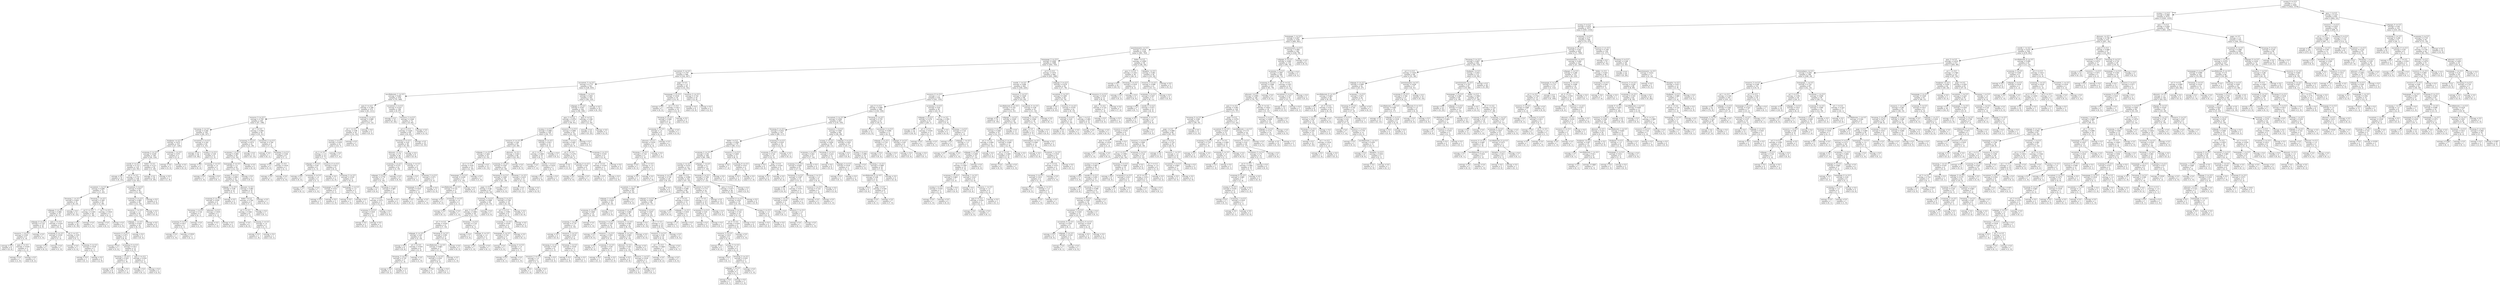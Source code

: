 digraph Tree {
node [shape=box] ;
0 [label="acumg_0 <= 0.5\nentropy = 1.0\nsamples = 3200\nvalue = [1622, 1578]"] ;
1 [label="acumg_1 <= 0.5\nentropy = 0.969\nsamples = 2575\nvalue = [1020, 1555]"] ;
0 -> 1 [labeldistance=2.5, labelangle=45, headlabel="True"] ;
2 [label="acumg_4 <= 0.5\nentropy = 0.879\nsamples = 1875\nvalue = [559, 1316]"] ;
1 -> 2 ;
3 [label="homepage_1 <= 0.5\nentropy = 0.947\nsamples = 1326\nvalue = [485, 841]"] ;
2 -> 3 ;
4 [label="questionnaire <= 0.5\nentropy = 0.918\nsamples = 1144\nvalue = [381, 763]"] ;
3 -> 4 ;
5 [label="homepage_2 <= 0.5\nentropy = 0.899\nsamples = 1088\nvalue = [343, 745]"] ;
4 -> 5 ;
6 [label="oucontent_0 <= 0.5\nentropy = 0.797\nsamples = 589\nvalue = [142, 447]"] ;
5 -> 6 ;
7 [label="oucontent_3 <= 0.5\nentropy = 0.775\nsamples = 561\nvalue = [128, 433]"] ;
6 -> 7 ;
8 [label="oucollaborate_1 <= 0.5\nentropy = 0.691\nsamples = 378\nvalue = [70, 308]"] ;
7 -> 8 ;
9 [label="quiz_0 <= 0.5\nentropy = 0.768\nsamples = 272\nvalue = [61, 211]"] ;
8 -> 9 ;
10 [label="resource_3 <= 0.5\nentropy = 0.705\nsamples = 245\nvalue = [47, 198]"] ;
9 -> 10 ;
11 [label="forumng_2 <= 0.5\nentropy = 0.594\nsamples = 195\nvalue = [28, 167]"] ;
10 -> 11 ;
12 [label="dualpane <= 0.5\nentropy = 0.672\nsamples = 153\nvalue = [27, 126]"] ;
11 -> 12 ;
13 [label="acumneg_2 <= 0.5\nentropy = 0.639\nsamples = 148\nvalue = [24, 124]"] ;
12 -> 13 ;
14 [label="ouwiki_0 <= 0.5\nentropy = 0.712\nsamples = 118\nvalue = [23, 95]"] ;
13 -> 14 ;
15 [label="entropy = 0.0\nsamples = 10\nvalue = [0, 10]"] ;
14 -> 15 ;
16 [label="url_4 <= 0.5\nentropy = 0.747\nsamples = 108\nvalue = [23, 85]"] ;
14 -> 16 ;
17 [label="oucontent_1 <= 0.5\nentropy = 0.606\nsamples = 74\nvalue = [11, 63]"] ;
16 -> 17 ;
18 [label="forumng_1 <= 0.5\nentropy = 0.824\nsamples = 31\nvalue = [8, 23]"] ;
17 -> 18 ;
19 [label="subpage_3 <= 0.5\nentropy = 0.982\nsamples = 19\nvalue = [8, 11]"] ;
18 -> 19 ;
20 [label="subpage_4 <= 0.5\nentropy = 0.722\nsamples = 10\nvalue = [2, 8]"] ;
19 -> 20 ;
21 [label="resource_1 <= 0.5\nentropy = 0.503\nsamples = 9\nvalue = [1, 8]"] ;
20 -> 21 ;
22 [label="entropy = 0.0\nsamples = 6\nvalue = [0, 6]"] ;
21 -> 22 ;
23 [label="quiz_2 <= 0.5\nentropy = 0.918\nsamples = 3\nvalue = [1, 2]"] ;
21 -> 23 ;
24 [label="entropy = 0.0\nsamples = 1\nvalue = [1, 0]"] ;
23 -> 24 ;
25 [label="entropy = 0.0\nsamples = 2\nvalue = [0, 2]"] ;
23 -> 25 ;
26 [label="entropy = 0.0\nsamples = 1\nvalue = [1, 0]"] ;
20 -> 26 ;
27 [label="quiz_2 <= 0.5\nentropy = 0.918\nsamples = 9\nvalue = [6, 3]"] ;
19 -> 27 ;
28 [label="acumneg_4 <= 0.5\nentropy = 0.918\nsamples = 3\nvalue = [1, 2]"] ;
27 -> 28 ;
29 [label="entropy = 0.0\nsamples = 2\nvalue = [0, 2]"] ;
28 -> 29 ;
30 [label="entropy = 0.0\nsamples = 1\nvalue = [1, 0]"] ;
28 -> 30 ;
31 [label="url_2 <= 0.5\nentropy = 0.65\nsamples = 6\nvalue = [5, 1]"] ;
27 -> 31 ;
32 [label="entropy = 0.0\nsamples = 3\nvalue = [3, 0]"] ;
31 -> 32 ;
33 [label="acumneg_3 <= 0.5\nentropy = 0.918\nsamples = 3\nvalue = [2, 1]"] ;
31 -> 33 ;
34 [label="entropy = 0.0\nsamples = 1\nvalue = [0, 1]"] ;
33 -> 34 ;
35 [label="entropy = 0.0\nsamples = 2\nvalue = [2, 0]"] ;
33 -> 35 ;
36 [label="entropy = 0.0\nsamples = 12\nvalue = [0, 12]"] ;
18 -> 36 ;
37 [label="forumng_1 <= 0.5\nentropy = 0.365\nsamples = 43\nvalue = [3, 40]"] ;
17 -> 37 ;
38 [label="url_0 <= 0.5\nentropy = 0.169\nsamples = 40\nvalue = [1, 39]"] ;
37 -> 38 ;
39 [label="entropy = 0.0\nsamples = 39\nvalue = [0, 39]"] ;
38 -> 39 ;
40 [label="entropy = 0.0\nsamples = 1\nvalue = [1, 0]"] ;
38 -> 40 ;
41 [label="url_3 <= 0.5\nentropy = 0.918\nsamples = 3\nvalue = [2, 1]"] ;
37 -> 41 ;
42 [label="entropy = 0.0\nsamples = 1\nvalue = [0, 1]"] ;
41 -> 42 ;
43 [label="entropy = 0.0\nsamples = 2\nvalue = [2, 0]"] ;
41 -> 43 ;
44 [label="oucontent_2 <= 0.5\nentropy = 0.937\nsamples = 34\nvalue = [12, 22]"] ;
16 -> 44 ;
45 [label="acumneg_4 <= 0.5\nentropy = 0.985\nsamples = 28\nvalue = [12, 16]"] ;
44 -> 45 ;
46 [label="resource_1 <= 0.5\nentropy = 1.0\nsamples = 24\nvalue = [12, 12]"] ;
45 -> 46 ;
47 [label="subpage_1 <= 0.5\nentropy = 0.918\nsamples = 18\nvalue = [6, 12]"] ;
46 -> 47 ;
48 [label="resource_4 <= 0.5\nentropy = 0.971\nsamples = 15\nvalue = [6, 9]"] ;
47 -> 48 ;
49 [label="entropy = 0.0\nsamples = 3\nvalue = [3, 0]"] ;
48 -> 49 ;
50 [label="acumneg_0 <= 0.5\nentropy = 0.811\nsamples = 12\nvalue = [3, 9]"] ;
48 -> 50 ;
51 [label="forumng_1 <= 0.5\nentropy = 0.503\nsamples = 9\nvalue = [1, 8]"] ;
50 -> 51 ;
52 [label="entropy = 0.0\nsamples = 8\nvalue = [0, 8]"] ;
51 -> 52 ;
53 [label="entropy = 0.0\nsamples = 1\nvalue = [1, 0]"] ;
51 -> 53 ;
54 [label="quiz_2 <= 0.5\nentropy = 0.918\nsamples = 3\nvalue = [2, 1]"] ;
50 -> 54 ;
55 [label="entropy = 0.0\nsamples = 1\nvalue = [0, 1]"] ;
54 -> 55 ;
56 [label="entropy = 0.0\nsamples = 2\nvalue = [2, 0]"] ;
54 -> 56 ;
57 [label="entropy = 0.0\nsamples = 3\nvalue = [0, 3]"] ;
47 -> 57 ;
58 [label="entropy = 0.0\nsamples = 6\nvalue = [6, 0]"] ;
46 -> 58 ;
59 [label="entropy = 0.0\nsamples = 4\nvalue = [0, 4]"] ;
45 -> 59 ;
60 [label="entropy = 0.0\nsamples = 6\nvalue = [0, 6]"] ;
44 -> 60 ;
61 [label="folder <= 0.5\nentropy = 0.211\nsamples = 30\nvalue = [1, 29]"] ;
13 -> 61 ;
62 [label="entropy = 0.0\nsamples = 29\nvalue = [0, 29]"] ;
61 -> 62 ;
63 [label="entropy = 0.0\nsamples = 1\nvalue = [1, 0]"] ;
61 -> 63 ;
64 [label="acumneg_1 <= 0.5\nentropy = 0.971\nsamples = 5\nvalue = [3, 2]"] ;
12 -> 64 ;
65 [label="entropy = 0.0\nsamples = 3\nvalue = [3, 0]"] ;
64 -> 65 ;
66 [label="entropy = 0.0\nsamples = 2\nvalue = [0, 2]"] ;
64 -> 66 ;
67 [label="oucontent_2 <= 0.5\nentropy = 0.162\nsamples = 42\nvalue = [1, 41]"] ;
11 -> 67 ;
68 [label="entropy = 0.0\nsamples = 36\nvalue = [0, 36]"] ;
67 -> 68 ;
69 [label="acumg_2 <= 0.5\nentropy = 0.65\nsamples = 6\nvalue = [1, 5]"] ;
67 -> 69 ;
70 [label="entropy = 0.0\nsamples = 4\nvalue = [0, 4]"] ;
69 -> 70 ;
71 [label="acumneg_2 <= 0.5\nentropy = 1.0\nsamples = 2\nvalue = [1, 1]"] ;
69 -> 71 ;
72 [label="entropy = 0.0\nsamples = 1\nvalue = [1, 0]"] ;
71 -> 72 ;
73 [label="entropy = 0.0\nsamples = 1\nvalue = [0, 1]"] ;
71 -> 73 ;
74 [label="url_1 <= 0.5\nentropy = 0.958\nsamples = 50\nvalue = [19, 31]"] ;
10 -> 74 ;
75 [label="acumneg_3 <= 0.5\nentropy = 0.872\nsamples = 41\nvalue = [12, 29]"] ;
74 -> 75 ;
76 [label="acumneg_1 <= 0.5\nentropy = 0.985\nsamples = 28\nvalue = [12, 16]"] ;
75 -> 76 ;
77 [label="homepage_4 <= 0.5\nentropy = 1.0\nsamples = 24\nvalue = [12, 12]"] ;
76 -> 77 ;
78 [label="acumg_3 <= 0.5\nentropy = 0.994\nsamples = 22\nvalue = [12, 10]"] ;
77 -> 78 ;
79 [label="subpage_3 <= 0.5\nentropy = 0.98\nsamples = 12\nvalue = [5, 7]"] ;
78 -> 79 ;
80 [label="acumneg_4 <= 0.5\nentropy = 0.954\nsamples = 8\nvalue = [5, 3]"] ;
79 -> 80 ;
81 [label="forumng_1 <= 0.5\nentropy = 0.722\nsamples = 5\nvalue = [4, 1]"] ;
80 -> 81 ;
82 [label="acumneg_0 <= 0.5\nentropy = 0.811\nsamples = 4\nvalue = [3, 1]"] ;
81 -> 82 ;
83 [label="entropy = 0.0\nsamples = 1\nvalue = [1, 0]"] ;
82 -> 83 ;
84 [label="entropy = 0.918\nsamples = 3\nvalue = [2, 1]"] ;
82 -> 84 ;
85 [label="entropy = 0.0\nsamples = 1\nvalue = [1, 0]"] ;
81 -> 85 ;
86 [label="glossary <= 0.5\nentropy = 0.918\nsamples = 3\nvalue = [1, 2]"] ;
80 -> 86 ;
87 [label="entropy = 0.0\nsamples = 1\nvalue = [1, 0]"] ;
86 -> 87 ;
88 [label="entropy = 0.0\nsamples = 2\nvalue = [0, 2]"] ;
86 -> 88 ;
89 [label="entropy = 0.0\nsamples = 4\nvalue = [0, 4]"] ;
79 -> 89 ;
90 [label="glossary <= 0.5\nentropy = 0.881\nsamples = 10\nvalue = [7, 3]"] ;
78 -> 90 ;
91 [label="folder <= 0.5\nentropy = 0.764\nsamples = 9\nvalue = [7, 2]"] ;
90 -> 91 ;
92 [label="url_3 <= 0.5\nentropy = 0.544\nsamples = 8\nvalue = [7, 1]"] ;
91 -> 92 ;
93 [label="entropy = 0.0\nsamples = 6\nvalue = [6, 0]"] ;
92 -> 93 ;
94 [label="acumneg_2 <= 0.5\nentropy = 1.0\nsamples = 2\nvalue = [1, 1]"] ;
92 -> 94 ;
95 [label="entropy = 0.0\nsamples = 1\nvalue = [1, 0]"] ;
94 -> 95 ;
96 [label="entropy = 0.0\nsamples = 1\nvalue = [0, 1]"] ;
94 -> 96 ;
97 [label="entropy = 0.0\nsamples = 1\nvalue = [0, 1]"] ;
91 -> 97 ;
98 [label="entropy = 0.0\nsamples = 1\nvalue = [0, 1]"] ;
90 -> 98 ;
99 [label="entropy = 0.0\nsamples = 2\nvalue = [0, 2]"] ;
77 -> 99 ;
100 [label="entropy = 0.0\nsamples = 4\nvalue = [0, 4]"] ;
76 -> 100 ;
101 [label="entropy = 0.0\nsamples = 13\nvalue = [0, 13]"] ;
75 -> 101 ;
102 [label="oucontent_2 <= 0.5\nentropy = 0.764\nsamples = 9\nvalue = [7, 2]"] ;
74 -> 102 ;
103 [label="entropy = 0.0\nsamples = 1\nvalue = [0, 1]"] ;
102 -> 103 ;
104 [label="forumng_3 <= 0.5\nentropy = 0.544\nsamples = 8\nvalue = [7, 1]"] ;
102 -> 104 ;
105 [label="entropy = 0.0\nsamples = 5\nvalue = [5, 0]"] ;
104 -> 105 ;
106 [label="page <= 0.5\nentropy = 0.918\nsamples = 3\nvalue = [2, 1]"] ;
104 -> 106 ;
107 [label="entropy = 0.0\nsamples = 1\nvalue = [0, 1]"] ;
106 -> 107 ;
108 [label="entropy = 0.0\nsamples = 2\nvalue = [2, 0]"] ;
106 -> 108 ;
109 [label="acumneg_2 <= 0.5\nentropy = 0.999\nsamples = 27\nvalue = [14, 13]"] ;
9 -> 109 ;
110 [label="url_1 <= 0.5\nentropy = 0.98\nsamples = 24\nvalue = [14, 10]"] ;
109 -> 110 ;
111 [label="acumg_2 <= 0.5\nentropy = 0.918\nsamples = 21\nvalue = [14, 7]"] ;
110 -> 111 ;
112 [label="url_3 <= 0.5\nentropy = 1.0\nsamples = 14\nvalue = [7, 7]"] ;
111 -> 112 ;
113 [label="subpage_3 <= 0.5\nentropy = 0.65\nsamples = 6\nvalue = [1, 5]"] ;
112 -> 113 ;
114 [label="entropy = 0.0\nsamples = 4\nvalue = [0, 4]"] ;
113 -> 114 ;
115 [label="acumneg_4 <= 0.5\nentropy = 1.0\nsamples = 2\nvalue = [1, 1]"] ;
113 -> 115 ;
116 [label="entropy = 0.0\nsamples = 1\nvalue = [0, 1]"] ;
115 -> 116 ;
117 [label="entropy = 0.0\nsamples = 1\nvalue = [1, 0]"] ;
115 -> 117 ;
118 [label="resource_4 <= 0.5\nentropy = 0.811\nsamples = 8\nvalue = [6, 2]"] ;
112 -> 118 ;
119 [label="entropy = 0.0\nsamples = 2\nvalue = [2, 0]"] ;
118 -> 119 ;
120 [label="acumneg_3 <= 0.5\nentropy = 0.918\nsamples = 6\nvalue = [4, 2]"] ;
118 -> 120 ;
121 [label="homepage_3 <= 0.5\nentropy = 0.811\nsamples = 4\nvalue = [3, 1]"] ;
120 -> 121 ;
122 [label="entropy = 0.0\nsamples = 1\nvalue = [0, 1]"] ;
121 -> 122 ;
123 [label="entropy = 0.0\nsamples = 3\nvalue = [3, 0]"] ;
121 -> 123 ;
124 [label="homepage_3 <= 0.5\nentropy = 1.0\nsamples = 2\nvalue = [1, 1]"] ;
120 -> 124 ;
125 [label="entropy = 0.0\nsamples = 1\nvalue = [1, 0]"] ;
124 -> 125 ;
126 [label="entropy = 0.0\nsamples = 1\nvalue = [0, 1]"] ;
124 -> 126 ;
127 [label="entropy = 0.0\nsamples = 7\nvalue = [7, 0]"] ;
111 -> 127 ;
128 [label="entropy = 0.0\nsamples = 3\nvalue = [0, 3]"] ;
110 -> 128 ;
129 [label="entropy = 0.0\nsamples = 3\nvalue = [0, 3]"] ;
109 -> 129 ;
130 [label="oucontent_2 <= 0.5\nentropy = 0.419\nsamples = 106\nvalue = [9, 97]"] ;
8 -> 130 ;
131 [label="entropy = 0.0\nsamples = 34\nvalue = [0, 34]"] ;
130 -> 131 ;
132 [label="resource_2 <= 0.5\nentropy = 0.544\nsamples = 72\nvalue = [9, 63]"] ;
130 -> 132 ;
133 [label="url_4 <= 0.5\nentropy = 0.426\nsamples = 69\nvalue = [6, 63]"] ;
132 -> 133 ;
134 [label="forumng_4 <= 0.5\nentropy = 0.65\nsamples = 36\nvalue = [6, 30]"] ;
133 -> 134 ;
135 [label="glossary <= 0.5\nentropy = 0.75\nsamples = 28\nvalue = [6, 22]"] ;
134 -> 135 ;
136 [label="acumneg_3 <= 0.5\nentropy = 0.575\nsamples = 22\nvalue = [3, 19]"] ;
135 -> 136 ;
137 [label="subpage_3 <= 0.5\nentropy = 0.779\nsamples = 13\nvalue = [3, 10]"] ;
136 -> 137 ;
138 [label="entropy = 0.0\nsamples = 6\nvalue = [0, 6]"] ;
137 -> 138 ;
139 [label="forumng_2 <= 0.5\nentropy = 0.985\nsamples = 7\nvalue = [3, 4]"] ;
137 -> 139 ;
140 [label="url_2 <= 0.5\nentropy = 0.971\nsamples = 5\nvalue = [3, 2]"] ;
139 -> 140 ;
141 [label="acumneg_4 <= 0.5\nentropy = 0.918\nsamples = 3\nvalue = [1, 2]"] ;
140 -> 141 ;
142 [label="entropy = 0.0\nsamples = 2\nvalue = [0, 2]"] ;
141 -> 142 ;
143 [label="entropy = 0.0\nsamples = 1\nvalue = [1, 0]"] ;
141 -> 143 ;
144 [label="entropy = 0.0\nsamples = 2\nvalue = [2, 0]"] ;
140 -> 144 ;
145 [label="entropy = 0.0\nsamples = 2\nvalue = [0, 2]"] ;
139 -> 145 ;
146 [label="entropy = 0.0\nsamples = 9\nvalue = [0, 9]"] ;
136 -> 146 ;
147 [label="forumng_3 <= 0.5\nentropy = 1.0\nsamples = 6\nvalue = [3, 3]"] ;
135 -> 147 ;
148 [label="entropy = 0.0\nsamples = 1\nvalue = [0, 1]"] ;
147 -> 148 ;
149 [label="acumneg_3 <= 0.5\nentropy = 0.971\nsamples = 5\nvalue = [3, 2]"] ;
147 -> 149 ;
150 [label="homepage_4 <= 0.5\nentropy = 0.918\nsamples = 3\nvalue = [1, 2]"] ;
149 -> 150 ;
151 [label="entropy = 0.0\nsamples = 2\nvalue = [0, 2]"] ;
150 -> 151 ;
152 [label="entropy = 0.0\nsamples = 1\nvalue = [1, 0]"] ;
150 -> 152 ;
153 [label="entropy = 0.0\nsamples = 2\nvalue = [2, 0]"] ;
149 -> 153 ;
154 [label="entropy = 0.0\nsamples = 8\nvalue = [0, 8]"] ;
134 -> 154 ;
155 [label="entropy = 0.0\nsamples = 33\nvalue = [0, 33]"] ;
133 -> 155 ;
156 [label="entropy = 0.0\nsamples = 3\nvalue = [3, 0]"] ;
132 -> 156 ;
157 [label="subpage_1 <= 0.5\nentropy = 0.901\nsamples = 183\nvalue = [58, 125]"] ;
7 -> 157 ;
158 [label="subpage_2 <= 0.5\nentropy = 0.937\nsamples = 164\nvalue = [58, 106]"] ;
157 -> 158 ;
159 [label="quiz_2 <= 0.5\nentropy = 0.976\nsamples = 137\nvalue = [56, 81]"] ;
158 -> 159 ;
160 [label="acumg_2 <= 0.5\nentropy = 0.908\nsamples = 105\nvalue = [34, 71]"] ;
159 -> 160 ;
161 [label="resource_4 <= 0.5\nentropy = 0.84\nsamples = 93\nvalue = [25, 68]"] ;
160 -> 161 ;
162 [label="subpage_3 <= 0.5\nentropy = 0.402\nsamples = 25\nvalue = [2, 23]"] ;
161 -> 162 ;
163 [label="url_2 <= 0.5\nentropy = 0.65\nsamples = 12\nvalue = [2, 10]"] ;
162 -> 163 ;
164 [label="homepage_3 <= 0.5\nentropy = 0.439\nsamples = 11\nvalue = [1, 10]"] ;
163 -> 164 ;
165 [label="oucollaborate_1 <= 0.5\nentropy = 0.722\nsamples = 5\nvalue = [1, 4]"] ;
164 -> 165 ;
166 [label="entropy = 0.0\nsamples = 3\nvalue = [0, 3]"] ;
165 -> 166 ;
167 [label="acumneg_2 <= 0.5\nentropy = 1.0\nsamples = 2\nvalue = [1, 1]"] ;
165 -> 167 ;
168 [label="entropy = 0.0\nsamples = 1\nvalue = [0, 1]"] ;
167 -> 168 ;
169 [label="entropy = 0.0\nsamples = 1\nvalue = [1, 0]"] ;
167 -> 169 ;
170 [label="entropy = 0.0\nsamples = 6\nvalue = [0, 6]"] ;
164 -> 170 ;
171 [label="entropy = 0.0\nsamples = 1\nvalue = [1, 0]"] ;
163 -> 171 ;
172 [label="entropy = 0.0\nsamples = 13\nvalue = [0, 13]"] ;
162 -> 172 ;
173 [label="glossary <= 0.5\nentropy = 0.923\nsamples = 68\nvalue = [23, 45]"] ;
161 -> 173 ;
174 [label="acumneg_2 <= 0.5\nentropy = 0.947\nsamples = 63\nvalue = [23, 40]"] ;
173 -> 174 ;
175 [label="forumng_0 <= 0.5\nentropy = 0.981\nsamples = 50\nvalue = [21, 29]"] ;
174 -> 175 ;
176 [label="page <= 0.5\nentropy = 0.96\nsamples = 47\nvalue = [18, 29]"] ;
175 -> 176 ;
177 [label="acumneg_3 <= 0.5\nentropy = 0.999\nsamples = 29\nvalue = [14, 15]"] ;
176 -> 177 ;
178 [label="quiz_3 <= 0.5\nentropy = 0.983\nsamples = 26\nvalue = [11, 15]"] ;
177 -> 178 ;
179 [label="url_3 <= 0.5\nentropy = 0.918\nsamples = 21\nvalue = [7, 14]"] ;
178 -> 179 ;
180 [label="subpage_4 <= 0.5\nentropy = 0.65\nsamples = 12\nvalue = [2, 10]"] ;
179 -> 180 ;
181 [label="entropy = 0.0\nsamples = 6\nvalue = [0, 6]"] ;
180 -> 181 ;
182 [label="url_2 <= 0.5\nentropy = 0.918\nsamples = 6\nvalue = [2, 4]"] ;
180 -> 182 ;
183 [label="forumng_3 <= 0.5\nentropy = 0.722\nsamples = 5\nvalue = [1, 4]"] ;
182 -> 183 ;
184 [label="entropy = 0.0\nsamples = 3\nvalue = [0, 3]"] ;
183 -> 184 ;
185 [label="entropy = 1.0\nsamples = 2\nvalue = [1, 1]"] ;
183 -> 185 ;
186 [label="entropy = 0.0\nsamples = 1\nvalue = [1, 0]"] ;
182 -> 186 ;
187 [label="forumng_4 <= 0.5\nentropy = 0.991\nsamples = 9\nvalue = [5, 4]"] ;
179 -> 187 ;
188 [label="oucollaborate_1 <= 0.5\nentropy = 0.863\nsamples = 7\nvalue = [5, 2]"] ;
187 -> 188 ;
189 [label="homepage_3 <= 0.5\nentropy = 0.918\nsamples = 6\nvalue = [4, 2]"] ;
188 -> 189 ;
190 [label="entropy = 0.722\nsamples = 5\nvalue = [4, 1]"] ;
189 -> 190 ;
191 [label="entropy = 0.0\nsamples = 1\nvalue = [0, 1]"] ;
189 -> 191 ;
192 [label="entropy = 0.0\nsamples = 1\nvalue = [1, 0]"] ;
188 -> 192 ;
193 [label="entropy = 0.0\nsamples = 2\nvalue = [0, 2]"] ;
187 -> 193 ;
194 [label="forumng_1 <= 0.5\nentropy = 0.722\nsamples = 5\nvalue = [4, 1]"] ;
178 -> 194 ;
195 [label="entropy = 0.0\nsamples = 3\nvalue = [3, 0]"] ;
194 -> 195 ;
196 [label="subpage_4 <= 0.5\nentropy = 1.0\nsamples = 2\nvalue = [1, 1]"] ;
194 -> 196 ;
197 [label="entropy = 0.0\nsamples = 1\nvalue = [1, 0]"] ;
196 -> 197 ;
198 [label="entropy = 0.0\nsamples = 1\nvalue = [0, 1]"] ;
196 -> 198 ;
199 [label="entropy = 0.0\nsamples = 3\nvalue = [3, 0]"] ;
177 -> 199 ;
200 [label="forumng_3 <= 0.5\nentropy = 0.764\nsamples = 18\nvalue = [4, 14]"] ;
176 -> 200 ;
201 [label="url_3 <= 0.5\nentropy = 0.991\nsamples = 9\nvalue = [4, 5]"] ;
200 -> 201 ;
202 [label="acumneg_1 <= 0.5\nentropy = 0.918\nsamples = 6\nvalue = [4, 2]"] ;
201 -> 202 ;
203 [label="homepage_4 <= 0.5\nentropy = 0.722\nsamples = 5\nvalue = [4, 1]"] ;
202 -> 203 ;
204 [label="entropy = 0.0\nsamples = 3\nvalue = [3, 0]"] ;
203 -> 204 ;
205 [label="acumneg_4 <= 0.5\nentropy = 1.0\nsamples = 2\nvalue = [1, 1]"] ;
203 -> 205 ;
206 [label="entropy = 0.0\nsamples = 1\nvalue = [0, 1]"] ;
205 -> 206 ;
207 [label="entropy = 0.0\nsamples = 1\nvalue = [1, 0]"] ;
205 -> 207 ;
208 [label="entropy = 0.0\nsamples = 1\nvalue = [0, 1]"] ;
202 -> 208 ;
209 [label="entropy = 0.0\nsamples = 3\nvalue = [0, 3]"] ;
201 -> 209 ;
210 [label="entropy = 0.0\nsamples = 9\nvalue = [0, 9]"] ;
200 -> 210 ;
211 [label="entropy = 0.0\nsamples = 3\nvalue = [3, 0]"] ;
175 -> 211 ;
212 [label="forumng_1 <= 0.5\nentropy = 0.619\nsamples = 13\nvalue = [2, 11]"] ;
174 -> 212 ;
213 [label="entropy = 0.0\nsamples = 11\nvalue = [0, 11]"] ;
212 -> 213 ;
214 [label="entropy = 0.0\nsamples = 2\nvalue = [2, 0]"] ;
212 -> 214 ;
215 [label="entropy = 0.0\nsamples = 5\nvalue = [0, 5]"] ;
173 -> 215 ;
216 [label="subpage_0 <= 0.5\nentropy = 0.811\nsamples = 12\nvalue = [9, 3]"] ;
160 -> 216 ;
217 [label="url_2 <= 0.5\nentropy = 0.469\nsamples = 10\nvalue = [9, 1]"] ;
216 -> 217 ;
218 [label="entropy = 0.0\nsamples = 7\nvalue = [7, 0]"] ;
217 -> 218 ;
219 [label="ouwiki_1 <= 0.5\nentropy = 0.918\nsamples = 3\nvalue = [2, 1]"] ;
217 -> 219 ;
220 [label="entropy = 0.0\nsamples = 2\nvalue = [2, 0]"] ;
219 -> 220 ;
221 [label="entropy = 0.0\nsamples = 1\nvalue = [0, 1]"] ;
219 -> 221 ;
222 [label="entropy = 0.0\nsamples = 2\nvalue = [0, 2]"] ;
216 -> 222 ;
223 [label="resource_3 <= 0.5\nentropy = 0.896\nsamples = 32\nvalue = [22, 10]"] ;
159 -> 223 ;
224 [label="ouwiki_1 <= 0.5\nentropy = 0.691\nsamples = 27\nvalue = [22, 5]"] ;
223 -> 224 ;
225 [label="url_0 <= 0.5\nentropy = 0.276\nsamples = 21\nvalue = [20, 1]"] ;
224 -> 225 ;
226 [label="entropy = 0.0\nsamples = 15\nvalue = [15, 0]"] ;
225 -> 226 ;
227 [label="acumneg_4 <= 0.5\nentropy = 0.65\nsamples = 6\nvalue = [5, 1]"] ;
225 -> 227 ;
228 [label="entropy = 0.0\nsamples = 5\nvalue = [5, 0]"] ;
227 -> 228 ;
229 [label="entropy = 0.0\nsamples = 1\nvalue = [0, 1]"] ;
227 -> 229 ;
230 [label="acumneg_2 <= 0.5\nentropy = 0.918\nsamples = 6\nvalue = [2, 4]"] ;
224 -> 230 ;
231 [label="url_4 <= 0.5\nentropy = 0.918\nsamples = 3\nvalue = [2, 1]"] ;
230 -> 231 ;
232 [label="entropy = 0.0\nsamples = 1\nvalue = [0, 1]"] ;
231 -> 232 ;
233 [label="entropy = 0.0\nsamples = 2\nvalue = [2, 0]"] ;
231 -> 233 ;
234 [label="entropy = 0.0\nsamples = 3\nvalue = [0, 3]"] ;
230 -> 234 ;
235 [label="entropy = 0.0\nsamples = 5\nvalue = [0, 5]"] ;
223 -> 235 ;
236 [label="quiz_0 <= 0.5\nentropy = 0.381\nsamples = 27\nvalue = [2, 25]"] ;
158 -> 236 ;
237 [label="entropy = 0.0\nsamples = 25\nvalue = [0, 25]"] ;
236 -> 237 ;
238 [label="entropy = 0.0\nsamples = 2\nvalue = [2, 0]"] ;
236 -> 238 ;
239 [label="entropy = 0.0\nsamples = 19\nvalue = [0, 19]"] ;
157 -> 239 ;
240 [label="page <= 0.5\nentropy = 1.0\nsamples = 28\nvalue = [14, 14]"] ;
6 -> 240 ;
241 [label="homepage_3 <= 0.5\nentropy = 0.918\nsamples = 18\nvalue = [12, 6]"] ;
240 -> 241 ;
242 [label="entropy = 0.0\nsamples = 2\nvalue = [0, 2]"] ;
241 -> 242 ;
243 [label="url_2 <= 0.5\nentropy = 0.811\nsamples = 16\nvalue = [12, 4]"] ;
241 -> 243 ;
244 [label="forumng_4 <= 0.5\nentropy = 0.946\nsamples = 11\nvalue = [7, 4]"] ;
243 -> 244 ;
245 [label="acumneg_2 <= 0.5\nentropy = 1.0\nsamples = 8\nvalue = [4, 4]"] ;
244 -> 245 ;
246 [label="glossary <= 0.5\nentropy = 0.918\nsamples = 6\nvalue = [2, 4]"] ;
245 -> 246 ;
247 [label="forumng_1 <= 0.5\nentropy = 0.722\nsamples = 5\nvalue = [1, 4]"] ;
246 -> 247 ;
248 [label="entropy = 0.0\nsamples = 3\nvalue = [0, 3]"] ;
247 -> 248 ;
249 [label="quiz_3 <= 0.5\nentropy = 1.0\nsamples = 2\nvalue = [1, 1]"] ;
247 -> 249 ;
250 [label="entropy = 0.0\nsamples = 1\nvalue = [0, 1]"] ;
249 -> 250 ;
251 [label="entropy = 0.0\nsamples = 1\nvalue = [1, 0]"] ;
249 -> 251 ;
252 [label="entropy = 0.0\nsamples = 1\nvalue = [1, 0]"] ;
246 -> 252 ;
253 [label="entropy = 0.0\nsamples = 2\nvalue = [2, 0]"] ;
245 -> 253 ;
254 [label="entropy = 0.0\nsamples = 3\nvalue = [3, 0]"] ;
244 -> 254 ;
255 [label="entropy = 0.0\nsamples = 5\nvalue = [5, 0]"] ;
243 -> 255 ;
256 [label="resource_2 <= 0.5\nentropy = 0.722\nsamples = 10\nvalue = [2, 8]"] ;
240 -> 256 ;
257 [label="entropy = 0.0\nsamples = 8\nvalue = [0, 8]"] ;
256 -> 257 ;
258 [label="entropy = 0.0\nsamples = 2\nvalue = [2, 0]"] ;
256 -> 258 ;
259 [label="url_0 <= 0.5\nentropy = 0.973\nsamples = 499\nvalue = [201, 298]"] ;
5 -> 259 ;
260 [label="ouwiki_1 <= 0.5\nentropy = 0.994\nsamples = 404\nvalue = [184, 220]"] ;
259 -> 260 ;
261 [label="resource_0 <= 0.5\nentropy = 1.0\nsamples = 316\nvalue = [161, 155]"] ;
260 -> 261 ;
262 [label="quiz_0 <= 0.5\nentropy = 0.998\nsamples = 286\nvalue = [136, 150]"] ;
261 -> 262 ;
263 [label="oucontent_3 <= 0.5\nentropy = 0.992\nsamples = 263\nvalue = [118, 145]"] ;
262 -> 263 ;
264 [label="forumng_0 <= 0.5\nentropy = 0.974\nsamples = 197\nvalue = [80, 117]"] ;
263 -> 264 ;
265 [label="folder <= 0.5\nentropy = 0.958\nsamples = 179\nvalue = [68, 111]"] ;
264 -> 265 ;
266 [label="acumneg_2 <= 0.5\nentropy = 0.94\nsamples = 168\nvalue = [60, 108]"] ;
265 -> 266 ;
267 [label="acumg_2 <= 0.5\nentropy = 0.974\nsamples = 131\nvalue = [53, 78]"] ;
266 -> 267 ;
268 [label="forumng_4 <= 0.5\nentropy = 0.736\nsamples = 29\nvalue = [6, 23]"] ;
267 -> 268 ;
269 [label="oucontent_1 <= 0.5\nentropy = 0.881\nsamples = 20\nvalue = [6, 14]"] ;
268 -> 269 ;
270 [label="subpage_2 <= 0.5\nentropy = 0.954\nsamples = 16\nvalue = [6, 10]"] ;
269 -> 270 ;
271 [label="acumneg_4 <= 0.5\nentropy = 0.863\nsamples = 14\nvalue = [4, 10]"] ;
270 -> 271 ;
272 [label="acumneg_1 <= 0.5\nentropy = 0.779\nsamples = 13\nvalue = [3, 10]"] ;
271 -> 272 ;
273 [label="entropy = 0.0\nsamples = 4\nvalue = [0, 4]"] ;
272 -> 273 ;
274 [label="resource_3 <= 0.5\nentropy = 0.918\nsamples = 9\nvalue = [3, 6]"] ;
272 -> 274 ;
275 [label="forumng_2 <= 0.5\nentropy = 0.65\nsamples = 6\nvalue = [1, 5]"] ;
274 -> 275 ;
276 [label="resource_2 <= 0.5\nentropy = 1.0\nsamples = 2\nvalue = [1, 1]"] ;
275 -> 276 ;
277 [label="entropy = 0.0\nsamples = 1\nvalue = [1, 0]"] ;
276 -> 277 ;
278 [label="entropy = 0.0\nsamples = 1\nvalue = [0, 1]"] ;
276 -> 278 ;
279 [label="entropy = 0.0\nsamples = 4\nvalue = [0, 4]"] ;
275 -> 279 ;
280 [label="forumng_1 <= 0.5\nentropy = 0.918\nsamples = 3\nvalue = [2, 1]"] ;
274 -> 280 ;
281 [label="entropy = 0.0\nsamples = 2\nvalue = [2, 0]"] ;
280 -> 281 ;
282 [label="entropy = 0.0\nsamples = 1\nvalue = [0, 1]"] ;
280 -> 282 ;
283 [label="entropy = 0.0\nsamples = 1\nvalue = [1, 0]"] ;
271 -> 283 ;
284 [label="entropy = 0.0\nsamples = 2\nvalue = [2, 0]"] ;
270 -> 284 ;
285 [label="entropy = 0.0\nsamples = 4\nvalue = [0, 4]"] ;
269 -> 285 ;
286 [label="entropy = 0.0\nsamples = 9\nvalue = [0, 9]"] ;
268 -> 286 ;
287 [label="page <= 0.5\nentropy = 0.996\nsamples = 102\nvalue = [47, 55]"] ;
267 -> 287 ;
288 [label="forumng_1 <= 0.5\nentropy = 0.998\nsamples = 80\nvalue = [42, 38]"] ;
287 -> 288 ;
289 [label="subpage_2 <= 0.5\nentropy = 0.994\nsamples = 68\nvalue = [31, 37]"] ;
288 -> 289 ;
290 [label="acumneg_0 <= 0.5\nentropy = 0.964\nsamples = 36\nvalue = [22, 14]"] ;
289 -> 290 ;
291 [label="forumng_3 <= 0.5\nentropy = 0.764\nsamples = 18\nvalue = [14, 4]"] ;
290 -> 291 ;
292 [label="entropy = 0.0\nsamples = 9\nvalue = [9, 0]"] ;
291 -> 292 ;
293 [label="resource_1 <= 0.5\nentropy = 0.991\nsamples = 9\nvalue = [5, 4]"] ;
291 -> 293 ;
294 [label="entropy = 0.0\nsamples = 3\nvalue = [0, 3]"] ;
293 -> 294 ;
295 [label="acumneg_3 <= 0.5\nentropy = 0.65\nsamples = 6\nvalue = [5, 1]"] ;
293 -> 295 ;
296 [label="entropy = 0.0\nsamples = 1\nvalue = [0, 1]"] ;
295 -> 296 ;
297 [label="entropy = 0.0\nsamples = 5\nvalue = [5, 0]"] ;
295 -> 297 ;
298 [label="resource_3 <= 0.5\nentropy = 0.991\nsamples = 18\nvalue = [8, 10]"] ;
290 -> 298 ;
299 [label="subpage_4 <= 0.5\nentropy = 0.863\nsamples = 14\nvalue = [4, 10]"] ;
298 -> 299 ;
300 [label="glossary <= 0.5\nentropy = 0.65\nsamples = 12\nvalue = [2, 10]"] ;
299 -> 300 ;
301 [label="entropy = 0.0\nsamples = 9\nvalue = [0, 9]"] ;
300 -> 301 ;
302 [label="resource_1 <= 0.5\nentropy = 0.918\nsamples = 3\nvalue = [2, 1]"] ;
300 -> 302 ;
303 [label="entropy = 0.0\nsamples = 2\nvalue = [2, 0]"] ;
302 -> 303 ;
304 [label="entropy = 0.0\nsamples = 1\nvalue = [0, 1]"] ;
302 -> 304 ;
305 [label="entropy = 0.0\nsamples = 2\nvalue = [2, 0]"] ;
299 -> 305 ;
306 [label="entropy = 0.0\nsamples = 4\nvalue = [4, 0]"] ;
298 -> 306 ;
307 [label="forumng_2 <= 0.5\nentropy = 0.857\nsamples = 32\nvalue = [9, 23]"] ;
289 -> 307 ;
308 [label="entropy = 0.0\nsamples = 14\nvalue = [0, 14]"] ;
307 -> 308 ;
309 [label="url_3 <= 0.5\nentropy = 1.0\nsamples = 18\nvalue = [9, 9]"] ;
307 -> 309 ;
310 [label="resource_3 <= 0.5\nentropy = 0.94\nsamples = 14\nvalue = [5, 9]"] ;
309 -> 310 ;
311 [label="url_1 <= 0.5\nentropy = 0.863\nsamples = 7\nvalue = [5, 2]"] ;
310 -> 311 ;
312 [label="entropy = 0.0\nsamples = 2\nvalue = [0, 2]"] ;
311 -> 312 ;
313 [label="entropy = 0.0\nsamples = 5\nvalue = [5, 0]"] ;
311 -> 313 ;
314 [label="entropy = 0.0\nsamples = 7\nvalue = [0, 7]"] ;
310 -> 314 ;
315 [label="entropy = 0.0\nsamples = 4\nvalue = [4, 0]"] ;
309 -> 315 ;
316 [label="url_3 <= 0.5\nentropy = 0.414\nsamples = 12\nvalue = [11, 1]"] ;
288 -> 316 ;
317 [label="entropy = 0.0\nsamples = 9\nvalue = [9, 0]"] ;
316 -> 317 ;
318 [label="subpage_1 <= 0.5\nentropy = 0.918\nsamples = 3\nvalue = [2, 1]"] ;
316 -> 318 ;
319 [label="entropy = 1.0\nsamples = 2\nvalue = [1, 1]"] ;
318 -> 319 ;
320 [label="entropy = 0.0\nsamples = 1\nvalue = [1, 0]"] ;
318 -> 320 ;
321 [label="oucontent_0 <= 0.5\nentropy = 0.773\nsamples = 22\nvalue = [5, 17]"] ;
287 -> 321 ;
322 [label="url_2 <= 0.5\nentropy = 1.0\nsamples = 10\nvalue = [5, 5]"] ;
321 -> 322 ;
323 [label="acumneg_0 <= 0.5\nentropy = 0.65\nsamples = 6\nvalue = [5, 1]"] ;
322 -> 323 ;
324 [label="entropy = 0.0\nsamples = 5\nvalue = [5, 0]"] ;
323 -> 324 ;
325 [label="entropy = 0.0\nsamples = 1\nvalue = [0, 1]"] ;
323 -> 325 ;
326 [label="entropy = 0.0\nsamples = 4\nvalue = [0, 4]"] ;
322 -> 326 ;
327 [label="entropy = 0.0\nsamples = 12\nvalue = [0, 12]"] ;
321 -> 327 ;
328 [label="subpage_1 <= 0.5\nentropy = 0.7\nsamples = 37\nvalue = [7, 30]"] ;
266 -> 328 ;
329 [label="forumng_4 <= 0.5\nentropy = 0.784\nsamples = 30\nvalue = [7, 23]"] ;
328 -> 329 ;
330 [label="quiz_2 <= 0.5\nentropy = 0.677\nsamples = 28\nvalue = [5, 23]"] ;
329 -> 330 ;
331 [label="oucontent_0 <= 0.5\nentropy = 0.831\nsamples = 19\nvalue = [5, 14]"] ;
330 -> 331 ;
332 [label="forumng_3 <= 0.5\nentropy = 0.722\nsamples = 15\nvalue = [3, 12]"] ;
331 -> 332 ;
333 [label="url_4 <= 0.5\nentropy = 0.918\nsamples = 9\nvalue = [3, 6]"] ;
332 -> 333 ;
334 [label="resource_3 <= 0.5\nentropy = 0.811\nsamples = 8\nvalue = [2, 6]"] ;
333 -> 334 ;
335 [label="entropy = 0.0\nsamples = 4\nvalue = [0, 4]"] ;
334 -> 335 ;
336 [label="acumg_3 <= 0.5\nentropy = 1.0\nsamples = 4\nvalue = [2, 2]"] ;
334 -> 336 ;
337 [label="entropy = 0.0\nsamples = 1\nvalue = [0, 1]"] ;
336 -> 337 ;
338 [label="forumng_2 <= 0.5\nentropy = 0.918\nsamples = 3\nvalue = [2, 1]"] ;
336 -> 338 ;
339 [label="subpage_2 <= 0.5\nentropy = 1.0\nsamples = 2\nvalue = [1, 1]"] ;
338 -> 339 ;
340 [label="entropy = 0.0\nsamples = 1\nvalue = [0, 1]"] ;
339 -> 340 ;
341 [label="entropy = 0.0\nsamples = 1\nvalue = [1, 0]"] ;
339 -> 341 ;
342 [label="entropy = 0.0\nsamples = 1\nvalue = [1, 0]"] ;
338 -> 342 ;
343 [label="entropy = 0.0\nsamples = 1\nvalue = [1, 0]"] ;
333 -> 343 ;
344 [label="entropy = 0.0\nsamples = 6\nvalue = [0, 6]"] ;
332 -> 344 ;
345 [label="acumg_2 <= 0.5\nentropy = 1.0\nsamples = 4\nvalue = [2, 2]"] ;
331 -> 345 ;
346 [label="entropy = 0.0\nsamples = 2\nvalue = [0, 2]"] ;
345 -> 346 ;
347 [label="entropy = 0.0\nsamples = 2\nvalue = [2, 0]"] ;
345 -> 347 ;
348 [label="entropy = 0.0\nsamples = 9\nvalue = [0, 9]"] ;
330 -> 348 ;
349 [label="entropy = 0.0\nsamples = 2\nvalue = [2, 0]"] ;
329 -> 349 ;
350 [label="entropy = 0.0\nsamples = 7\nvalue = [0, 7]"] ;
328 -> 350 ;
351 [label="resource_2 <= 0.5\nentropy = 0.845\nsamples = 11\nvalue = [8, 3]"] ;
265 -> 351 ;
352 [label="entropy = 0.0\nsamples = 7\nvalue = [7, 0]"] ;
351 -> 352 ;
353 [label="acumneg_0 <= 0.5\nentropy = 0.811\nsamples = 4\nvalue = [1, 3]"] ;
351 -> 353 ;
354 [label="entropy = 0.0\nsamples = 3\nvalue = [0, 3]"] ;
353 -> 354 ;
355 [label="entropy = 0.0\nsamples = 1\nvalue = [1, 0]"] ;
353 -> 355 ;
356 [label="acumneg_0 <= 0.5\nentropy = 0.918\nsamples = 18\nvalue = [12, 6]"] ;
264 -> 356 ;
357 [label="acumneg_2 <= 0.5\nentropy = 0.722\nsamples = 15\nvalue = [12, 3]"] ;
356 -> 357 ;
358 [label="entropy = 0.0\nsamples = 6\nvalue = [6, 0]"] ;
357 -> 358 ;
359 [label="page <= 0.5\nentropy = 0.918\nsamples = 9\nvalue = [6, 3]"] ;
357 -> 359 ;
360 [label="entropy = 0.0\nsamples = 6\nvalue = [6, 0]"] ;
359 -> 360 ;
361 [label="entropy = 0.0\nsamples = 3\nvalue = [0, 3]"] ;
359 -> 361 ;
362 [label="entropy = 0.0\nsamples = 3\nvalue = [0, 3]"] ;
356 -> 362 ;
363 [label="resource_1 <= 0.5\nentropy = 0.983\nsamples = 66\nvalue = [38, 28]"] ;
263 -> 363 ;
364 [label="acumg_2 <= 0.5\nentropy = 0.858\nsamples = 39\nvalue = [28, 11]"] ;
363 -> 364 ;
365 [label="acumneg_2 <= 0.5\nentropy = 0.951\nsamples = 27\nvalue = [17, 10]"] ;
364 -> 365 ;
366 [label="acumneg_3 <= 0.5\nentropy = 0.828\nsamples = 23\nvalue = [17, 6]"] ;
365 -> 366 ;
367 [label="forumng_2 <= 0.5\nentropy = 0.567\nsamples = 15\nvalue = [13, 2]"] ;
366 -> 367 ;
368 [label="entropy = 0.0\nsamples = 10\nvalue = [10, 0]"] ;
367 -> 368 ;
369 [label="url_1 <= 0.5\nentropy = 0.971\nsamples = 5\nvalue = [3, 2]"] ;
367 -> 369 ;
370 [label="acumneg_1 <= 0.5\nentropy = 0.918\nsamples = 3\nvalue = [1, 2]"] ;
369 -> 370 ;
371 [label="entropy = 0.0\nsamples = 1\nvalue = [0, 1]"] ;
370 -> 371 ;
372 [label="resource_3 <= 0.5\nentropy = 1.0\nsamples = 2\nvalue = [1, 1]"] ;
370 -> 372 ;
373 [label="entropy = 0.0\nsamples = 1\nvalue = [0, 1]"] ;
372 -> 373 ;
374 [label="entropy = 0.0\nsamples = 1\nvalue = [1, 0]"] ;
372 -> 374 ;
375 [label="entropy = 0.0\nsamples = 2\nvalue = [2, 0]"] ;
369 -> 375 ;
376 [label="forumng_2 <= 0.5\nentropy = 1.0\nsamples = 8\nvalue = [4, 4]"] ;
366 -> 376 ;
377 [label="resource_2 <= 0.5\nentropy = 0.722\nsamples = 5\nvalue = [1, 4]"] ;
376 -> 377 ;
378 [label="entropy = 0.0\nsamples = 4\nvalue = [0, 4]"] ;
377 -> 378 ;
379 [label="entropy = 0.0\nsamples = 1\nvalue = [1, 0]"] ;
377 -> 379 ;
380 [label="entropy = 0.0\nsamples = 3\nvalue = [3, 0]"] ;
376 -> 380 ;
381 [label="entropy = 0.0\nsamples = 4\nvalue = [0, 4]"] ;
365 -> 381 ;
382 [label="forumng_0 <= 0.5\nentropy = 0.414\nsamples = 12\nvalue = [11, 1]"] ;
364 -> 382 ;
383 [label="entropy = 0.0\nsamples = 9\nvalue = [9, 0]"] ;
382 -> 383 ;
384 [label="subpage_2 <= 0.5\nentropy = 0.918\nsamples = 3\nvalue = [2, 1]"] ;
382 -> 384 ;
385 [label="entropy = 0.0\nsamples = 1\nvalue = [0, 1]"] ;
384 -> 385 ;
386 [label="entropy = 0.0\nsamples = 2\nvalue = [2, 0]"] ;
384 -> 386 ;
387 [label="subpage_3 <= 0.5\nentropy = 0.951\nsamples = 27\nvalue = [10, 17]"] ;
363 -> 387 ;
388 [label="entropy = 0.0\nsamples = 8\nvalue = [0, 8]"] ;
387 -> 388 ;
389 [label="acumg_3 <= 0.5\nentropy = 0.998\nsamples = 19\nvalue = [10, 9]"] ;
387 -> 389 ;
390 [label="entropy = 0.0\nsamples = 3\nvalue = [3, 0]"] ;
389 -> 390 ;
391 [label="forumng_1 <= 0.5\nentropy = 0.989\nsamples = 16\nvalue = [7, 9]"] ;
389 -> 391 ;
392 [label="oucollaborate_0 <= 0.5\nentropy = 0.98\nsamples = 12\nvalue = [7, 5]"] ;
391 -> 392 ;
393 [label="entropy = 0.0\nsamples = 4\nvalue = [0, 4]"] ;
392 -> 393 ;
394 [label="page <= 0.5\nentropy = 0.544\nsamples = 8\nvalue = [7, 1]"] ;
392 -> 394 ;
395 [label="entropy = 0.0\nsamples = 1\nvalue = [0, 1]"] ;
394 -> 395 ;
396 [label="entropy = 0.0\nsamples = 7\nvalue = [7, 0]"] ;
394 -> 396 ;
397 [label="entropy = 0.0\nsamples = 4\nvalue = [0, 4]"] ;
391 -> 397 ;
398 [label="forumng_2 <= 0.5\nentropy = 0.755\nsamples = 23\nvalue = [18, 5]"] ;
262 -> 398 ;
399 [label="entropy = 0.0\nsamples = 12\nvalue = [12, 0]"] ;
398 -> 399 ;
400 [label="oucontent_2 <= 0.5\nentropy = 0.994\nsamples = 11\nvalue = [6, 5]"] ;
398 -> 400 ;
401 [label="subpage_2 <= 0.5\nentropy = 0.722\nsamples = 5\nvalue = [1, 4]"] ;
400 -> 401 ;
402 [label="entropy = 0.0\nsamples = 4\nvalue = [0, 4]"] ;
401 -> 402 ;
403 [label="entropy = 0.0\nsamples = 1\nvalue = [1, 0]"] ;
401 -> 403 ;
404 [label="subpage_4 <= 0.5\nentropy = 0.65\nsamples = 6\nvalue = [5, 1]"] ;
400 -> 404 ;
405 [label="entropy = 0.0\nsamples = 5\nvalue = [5, 0]"] ;
404 -> 405 ;
406 [label="entropy = 0.0\nsamples = 1\nvalue = [0, 1]"] ;
404 -> 406 ;
407 [label="acumneg_2 <= 0.5\nentropy = 0.65\nsamples = 30\nvalue = [25, 5]"] ;
261 -> 407 ;
408 [label="subpage_2 <= 0.5\nentropy = 0.276\nsamples = 21\nvalue = [20, 1]"] ;
407 -> 408 ;
409 [label="entropy = 0.0\nsamples = 18\nvalue = [18, 0]"] ;
408 -> 409 ;
410 [label="url_4 <= 0.5\nentropy = 0.918\nsamples = 3\nvalue = [2, 1]"] ;
408 -> 410 ;
411 [label="entropy = 0.0\nsamples = 2\nvalue = [2, 0]"] ;
410 -> 411 ;
412 [label="entropy = 0.0\nsamples = 1\nvalue = [0, 1]"] ;
410 -> 412 ;
413 [label="url_3 <= 0.5\nentropy = 0.991\nsamples = 9\nvalue = [5, 4]"] ;
407 -> 413 ;
414 [label="entropy = 0.0\nsamples = 4\nvalue = [4, 0]"] ;
413 -> 414 ;
415 [label="forumng_1 <= 0.5\nentropy = 0.722\nsamples = 5\nvalue = [1, 4]"] ;
413 -> 415 ;
416 [label="entropy = 0.0\nsamples = 3\nvalue = [0, 3]"] ;
415 -> 416 ;
417 [label="subpage_1 <= 0.5\nentropy = 1.0\nsamples = 2\nvalue = [1, 1]"] ;
415 -> 417 ;
418 [label="entropy = 0.0\nsamples = 1\nvalue = [0, 1]"] ;
417 -> 418 ;
419 [label="entropy = 0.0\nsamples = 1\nvalue = [1, 0]"] ;
417 -> 419 ;
420 [label="resource_2 <= 0.5\nentropy = 0.829\nsamples = 88\nvalue = [23, 65]"] ;
260 -> 420 ;
421 [label="oucollaborate_0 <= 0.5\nentropy = 0.702\nsamples = 63\nvalue = [12, 51]"] ;
420 -> 421 ;
422 [label="entropy = 0.0\nsamples = 19\nvalue = [0, 19]"] ;
421 -> 422 ;
423 [label="subpage_1 <= 0.5\nentropy = 0.845\nsamples = 44\nvalue = [12, 32]"] ;
421 -> 423 ;
424 [label="resource_3 <= 0.5\nentropy = 0.946\nsamples = 33\nvalue = [12, 21]"] ;
423 -> 424 ;
425 [label="url_2 <= 0.5\nentropy = 0.994\nsamples = 22\nvalue = [10, 12]"] ;
424 -> 425 ;
426 [label="subpage_3 <= 0.5\nentropy = 0.949\nsamples = 19\nvalue = [7, 12]"] ;
425 -> 426 ;
427 [label="url_3 <= 0.5\nentropy = 0.997\nsamples = 15\nvalue = [7, 8]"] ;
426 -> 427 ;
428 [label="acumneg_2 <= 0.5\nentropy = 0.863\nsamples = 7\nvalue = [5, 2]"] ;
427 -> 428 ;
429 [label="acumg_2 <= 0.5\nentropy = 0.918\nsamples = 3\nvalue = [1, 2]"] ;
428 -> 429 ;
430 [label="entropy = 0.0\nsamples = 1\nvalue = [1, 0]"] ;
429 -> 430 ;
431 [label="entropy = 0.0\nsamples = 2\nvalue = [0, 2]"] ;
429 -> 431 ;
432 [label="entropy = 0.0\nsamples = 4\nvalue = [4, 0]"] ;
428 -> 432 ;
433 [label="forumng_1 <= 0.5\nentropy = 0.811\nsamples = 8\nvalue = [2, 6]"] ;
427 -> 433 ;
434 [label="entropy = 0.0\nsamples = 4\nvalue = [0, 4]"] ;
433 -> 434 ;
435 [label="resource_1 <= 0.5\nentropy = 1.0\nsamples = 4\nvalue = [2, 2]"] ;
433 -> 435 ;
436 [label="quiz_0 <= 0.5\nentropy = 0.918\nsamples = 3\nvalue = [2, 1]"] ;
435 -> 436 ;
437 [label="entropy = 0.0\nsamples = 2\nvalue = [2, 0]"] ;
436 -> 437 ;
438 [label="entropy = 0.0\nsamples = 1\nvalue = [0, 1]"] ;
436 -> 438 ;
439 [label="entropy = 0.0\nsamples = 1\nvalue = [0, 1]"] ;
435 -> 439 ;
440 [label="entropy = 0.0\nsamples = 4\nvalue = [0, 4]"] ;
426 -> 440 ;
441 [label="entropy = 0.0\nsamples = 3\nvalue = [3, 0]"] ;
425 -> 441 ;
442 [label="acumneg_4 <= 0.5\nentropy = 0.684\nsamples = 11\nvalue = [2, 9]"] ;
424 -> 442 ;
443 [label="url_3 <= 0.5\nentropy = 0.469\nsamples = 10\nvalue = [1, 9]"] ;
442 -> 443 ;
444 [label="entropy = 0.0\nsamples = 9\nvalue = [0, 9]"] ;
443 -> 444 ;
445 [label="entropy = 0.0\nsamples = 1\nvalue = [1, 0]"] ;
443 -> 445 ;
446 [label="entropy = 0.0\nsamples = 1\nvalue = [1, 0]"] ;
442 -> 446 ;
447 [label="entropy = 0.0\nsamples = 11\nvalue = [0, 11]"] ;
423 -> 447 ;
448 [label="oucontent_4 <= 0.5\nentropy = 0.99\nsamples = 25\nvalue = [11, 14]"] ;
420 -> 448 ;
449 [label="acumneg_3 <= 0.5\nentropy = 0.964\nsamples = 18\nvalue = [11, 7]"] ;
448 -> 449 ;
450 [label="page <= 0.5\nentropy = 1.0\nsamples = 14\nvalue = [7, 7]"] ;
449 -> 450 ;
451 [label="externalquiz <= 0.5\nentropy = 0.946\nsamples = 11\nvalue = [7, 4]"] ;
450 -> 451 ;
452 [label="entropy = 0.0\nsamples = 5\nvalue = [5, 0]"] ;
451 -> 452 ;
453 [label="oucontent_1 <= 0.5\nentropy = 0.918\nsamples = 6\nvalue = [2, 4]"] ;
451 -> 453 ;
454 [label="url_3 <= 0.5\nentropy = 0.971\nsamples = 5\nvalue = [2, 3]"] ;
453 -> 454 ;
455 [label="forumng_2 <= 0.5\nentropy = 0.811\nsamples = 4\nvalue = [1, 3]"] ;
454 -> 455 ;
456 [label="entropy = 0.0\nsamples = 2\nvalue = [0, 2]"] ;
455 -> 456 ;
457 [label="subpage_2 <= 0.5\nentropy = 1.0\nsamples = 2\nvalue = [1, 1]"] ;
455 -> 457 ;
458 [label="entropy = 0.0\nsamples = 1\nvalue = [1, 0]"] ;
457 -> 458 ;
459 [label="entropy = 0.0\nsamples = 1\nvalue = [0, 1]"] ;
457 -> 459 ;
460 [label="entropy = 0.0\nsamples = 1\nvalue = [1, 0]"] ;
454 -> 460 ;
461 [label="entropy = 0.0\nsamples = 1\nvalue = [0, 1]"] ;
453 -> 461 ;
462 [label="entropy = 0.0\nsamples = 3\nvalue = [0, 3]"] ;
450 -> 462 ;
463 [label="entropy = 0.0\nsamples = 4\nvalue = [4, 0]"] ;
449 -> 463 ;
464 [label="entropy = 0.0\nsamples = 7\nvalue = [0, 7]"] ;
448 -> 464 ;
465 [label="subpage_3 <= 0.5\nentropy = 0.678\nsamples = 95\nvalue = [17, 78]"] ;
259 -> 465 ;
466 [label="oucontent_2 <= 0.5\nentropy = 0.495\nsamples = 83\nvalue = [9, 74]"] ;
465 -> 466 ;
467 [label="entropy = 0.0\nsamples = 61\nvalue = [0, 61]"] ;
466 -> 467 ;
468 [label="resource_3 <= 0.5\nentropy = 0.976\nsamples = 22\nvalue = [9, 13]"] ;
466 -> 468 ;
469 [label="acumneg_3 <= 0.5\nentropy = 0.65\nsamples = 12\nvalue = [2, 10]"] ;
468 -> 469 ;
470 [label="entropy = 0.0\nsamples = 10\nvalue = [0, 10]"] ;
469 -> 470 ;
471 [label="entropy = 0.0\nsamples = 2\nvalue = [2, 0]"] ;
469 -> 471 ;
472 [label="quiz_1 <= 0.5\nentropy = 0.881\nsamples = 10\nvalue = [7, 3]"] ;
468 -> 472 ;
473 [label="entropy = 0.0\nsamples = 7\nvalue = [7, 0]"] ;
472 -> 473 ;
474 [label="entropy = 0.0\nsamples = 3\nvalue = [0, 3]"] ;
472 -> 474 ;
475 [label="resource_4 <= 0.5\nentropy = 0.918\nsamples = 12\nvalue = [8, 4]"] ;
465 -> 475 ;
476 [label="quiz_1 <= 0.5\nentropy = 0.722\nsamples = 5\nvalue = [1, 4]"] ;
475 -> 476 ;
477 [label="entropy = 0.0\nsamples = 4\nvalue = [0, 4]"] ;
476 -> 477 ;
478 [label="entropy = 0.0\nsamples = 1\nvalue = [1, 0]"] ;
476 -> 478 ;
479 [label="entropy = 0.0\nsamples = 7\nvalue = [7, 0]"] ;
475 -> 479 ;
480 [label="folder <= 0.5\nentropy = 0.906\nsamples = 56\nvalue = [38, 18]"] ;
4 -> 480 ;
481 [label="quiz_3 <= 0.5\nentropy = 0.353\nsamples = 30\nvalue = [28, 2]"] ;
480 -> 481 ;
482 [label="entropy = 0.0\nsamples = 24\nvalue = [24, 0]"] ;
481 -> 482 ;
483 [label="forumng_3 <= 0.5\nentropy = 0.918\nsamples = 6\nvalue = [4, 2]"] ;
481 -> 483 ;
484 [label="entropy = 0.0\nsamples = 2\nvalue = [0, 2]"] ;
483 -> 484 ;
485 [label="entropy = 0.0\nsamples = 4\nvalue = [4, 0]"] ;
483 -> 485 ;
486 [label="dataplus <= 0.5\nentropy = 0.961\nsamples = 26\nvalue = [10, 16]"] ;
480 -> 486 ;
487 [label="resource_3 <= 0.5\nentropy = 0.998\nsamples = 21\nvalue = [10, 11]"] ;
486 -> 487 ;
488 [label="acumneg_3 <= 0.5\nentropy = 0.937\nsamples = 17\nvalue = [6, 11]"] ;
487 -> 488 ;
489 [label="entropy = 0.0\nsamples = 7\nvalue = [0, 7]"] ;
488 -> 489 ;
490 [label="ouwiki_0 <= 0.5\nentropy = 0.971\nsamples = 10\nvalue = [6, 4]"] ;
488 -> 490 ;
491 [label="entropy = 0.0\nsamples = 2\nvalue = [2, 0]"] ;
490 -> 491 ;
492 [label="oucontent_4 <= 0.5\nentropy = 1.0\nsamples = 8\nvalue = [4, 4]"] ;
490 -> 492 ;
493 [label="resource_2 <= 0.5\nentropy = 0.918\nsamples = 6\nvalue = [4, 2]"] ;
492 -> 493 ;
494 [label="quiz_3 <= 0.5\nentropy = 0.918\nsamples = 3\nvalue = [1, 2]"] ;
493 -> 494 ;
495 [label="entropy = 0.0\nsamples = 1\nvalue = [1, 0]"] ;
494 -> 495 ;
496 [label="entropy = 0.0\nsamples = 2\nvalue = [0, 2]"] ;
494 -> 496 ;
497 [label="entropy = 0.0\nsamples = 3\nvalue = [3, 0]"] ;
493 -> 497 ;
498 [label="entropy = 0.0\nsamples = 2\nvalue = [0, 2]"] ;
492 -> 498 ;
499 [label="entropy = 0.0\nsamples = 4\nvalue = [4, 0]"] ;
487 -> 499 ;
500 [label="entropy = 0.0\nsamples = 5\nvalue = [0, 5]"] ;
486 -> 500 ;
501 [label="questionnaire <= 0.5\nentropy = 0.985\nsamples = 182\nvalue = [104, 78]"] ;
3 -> 501 ;
502 [label="subpage_4 <= 0.5\nentropy = 0.992\nsamples = 174\nvalue = [96, 78]"] ;
501 -> 502 ;
503 [label="acumneg_3 <= 0.5\nentropy = 0.987\nsamples = 169\nvalue = [96, 73]"] ;
502 -> 503 ;
504 [label="acumneg_4 <= 0.5\nentropy = 0.996\nsamples = 151\nvalue = [81, 70]"] ;
503 -> 504 ;
505 [label="glossary <= 0.5\nentropy = 0.999\nsamples = 146\nvalue = [76, 70]"] ;
504 -> 505 ;
506 [label="quiz_3 <= 0.5\nentropy = 0.991\nsamples = 128\nvalue = [71, 57]"] ;
505 -> 506 ;
507 [label="forumng_0 <= 0.5\nentropy = 0.961\nsamples = 91\nvalue = [56, 35]"] ;
506 -> 507 ;
508 [label="page <= 0.5\nentropy = 0.989\nsamples = 80\nvalue = [45, 35]"] ;
507 -> 508 ;
509 [label="resource_1 <= 0.5\nentropy = 0.994\nsamples = 55\nvalue = [25, 30]"] ;
508 -> 509 ;
510 [label="url_2 <= 0.5\nentropy = 0.993\nsamples = 40\nvalue = [22, 18]"] ;
509 -> 510 ;
511 [label="acumg_2 <= 0.5\nentropy = 0.987\nsamples = 30\nvalue = [13, 17]"] ;
510 -> 511 ;
512 [label="entropy = 0.0\nsamples = 3\nvalue = [3, 0]"] ;
511 -> 512 ;
513 [label="ouwiki_0 <= 0.5\nentropy = 0.951\nsamples = 27\nvalue = [10, 17]"] ;
511 -> 513 ;
514 [label="entropy = 0.0\nsamples = 6\nvalue = [0, 6]"] ;
513 -> 514 ;
515 [label="forumng_3 <= 0.5\nentropy = 0.998\nsamples = 21\nvalue = [10, 11]"] ;
513 -> 515 ;
516 [label="resource_4 <= 0.5\nentropy = 0.991\nsamples = 18\nvalue = [10, 8]"] ;
515 -> 516 ;
517 [label="oucontent_3 <= 0.5\nentropy = 0.918\nsamples = 15\nvalue = [10, 5]"] ;
516 -> 517 ;
518 [label="oucontent_0 <= 0.5\nentropy = 0.503\nsamples = 9\nvalue = [8, 1]"] ;
517 -> 518 ;
519 [label="entropy = 0.0\nsamples = 6\nvalue = [6, 0]"] ;
518 -> 519 ;
520 [label="subpage_3 <= 0.5\nentropy = 0.918\nsamples = 3\nvalue = [2, 1]"] ;
518 -> 520 ;
521 [label="entropy = 0.0\nsamples = 1\nvalue = [0, 1]"] ;
520 -> 521 ;
522 [label="entropy = 0.0\nsamples = 2\nvalue = [2, 0]"] ;
520 -> 522 ;
523 [label="resource_0 <= 0.5\nentropy = 0.918\nsamples = 6\nvalue = [2, 4]"] ;
517 -> 523 ;
524 [label="entropy = 0.0\nsamples = 4\nvalue = [0, 4]"] ;
523 -> 524 ;
525 [label="entropy = 0.0\nsamples = 2\nvalue = [2, 0]"] ;
523 -> 525 ;
526 [label="entropy = 0.0\nsamples = 3\nvalue = [0, 3]"] ;
516 -> 526 ;
527 [label="entropy = 0.0\nsamples = 3\nvalue = [0, 3]"] ;
515 -> 527 ;
528 [label="forumng_2 <= 0.5\nentropy = 0.469\nsamples = 10\nvalue = [9, 1]"] ;
510 -> 528 ;
529 [label="entropy = 0.0\nsamples = 6\nvalue = [6, 0]"] ;
528 -> 529 ;
530 [label="acumneg_0 <= 0.5\nentropy = 0.811\nsamples = 4\nvalue = [3, 1]"] ;
528 -> 530 ;
531 [label="entropy = 0.0\nsamples = 3\nvalue = [3, 0]"] ;
530 -> 531 ;
532 [label="entropy = 0.0\nsamples = 1\nvalue = [0, 1]"] ;
530 -> 532 ;
533 [label="acumneg_2 <= 0.5\nentropy = 0.722\nsamples = 15\nvalue = [3, 12]"] ;
509 -> 533 ;
534 [label="entropy = 0.0\nsamples = 9\nvalue = [0, 9]"] ;
533 -> 534 ;
535 [label="url_3 <= 0.5\nentropy = 1.0\nsamples = 6\nvalue = [3, 3]"] ;
533 -> 535 ;
536 [label="url_0 <= 0.5\nentropy = 0.811\nsamples = 4\nvalue = [3, 1]"] ;
535 -> 536 ;
537 [label="entropy = 0.0\nsamples = 3\nvalue = [3, 0]"] ;
536 -> 537 ;
538 [label="entropy = 0.0\nsamples = 1\nvalue = [0, 1]"] ;
536 -> 538 ;
539 [label="entropy = 0.0\nsamples = 2\nvalue = [0, 2]"] ;
535 -> 539 ;
540 [label="quiz_2 <= 0.5\nentropy = 0.722\nsamples = 25\nvalue = [20, 5]"] ;
508 -> 540 ;
541 [label="entropy = 0.0\nsamples = 15\nvalue = [15, 0]"] ;
540 -> 541 ;
542 [label="resource_1 <= 0.5\nentropy = 1.0\nsamples = 10\nvalue = [5, 5]"] ;
540 -> 542 ;
543 [label="oucontent_3 <= 0.5\nentropy = 0.863\nsamples = 7\nvalue = [2, 5]"] ;
542 -> 543 ;
544 [label="entropy = 0.0\nsamples = 5\nvalue = [0, 5]"] ;
543 -> 544 ;
545 [label="entropy = 0.0\nsamples = 2\nvalue = [2, 0]"] ;
543 -> 545 ;
546 [label="entropy = 0.0\nsamples = 3\nvalue = [3, 0]"] ;
542 -> 546 ;
547 [label="entropy = 0.0\nsamples = 11\nvalue = [11, 0]"] ;
507 -> 547 ;
548 [label="page <= 0.5\nentropy = 0.974\nsamples = 37\nvalue = [15, 22]"] ;
506 -> 548 ;
549 [label="oucontent_0 <= 0.5\nentropy = 0.918\nsamples = 15\nvalue = [10, 5]"] ;
548 -> 549 ;
550 [label="acumneg_2 <= 0.5\nentropy = 0.722\nsamples = 5\nvalue = [1, 4]"] ;
549 -> 550 ;
551 [label="entropy = 0.0\nsamples = 4\nvalue = [0, 4]"] ;
550 -> 551 ;
552 [label="entropy = 0.0\nsamples = 1\nvalue = [1, 0]"] ;
550 -> 552 ;
553 [label="url_1 <= 0.5\nentropy = 0.469\nsamples = 10\nvalue = [9, 1]"] ;
549 -> 553 ;
554 [label="acumneg_2 <= 0.5\nentropy = 1.0\nsamples = 2\nvalue = [1, 1]"] ;
553 -> 554 ;
555 [label="entropy = 0.0\nsamples = 1\nvalue = [1, 0]"] ;
554 -> 555 ;
556 [label="entropy = 0.0\nsamples = 1\nvalue = [0, 1]"] ;
554 -> 556 ;
557 [label="entropy = 0.0\nsamples = 8\nvalue = [8, 0]"] ;
553 -> 557 ;
558 [label="oucollaborate_1 <= 0.5\nentropy = 0.773\nsamples = 22\nvalue = [5, 17]"] ;
548 -> 558 ;
559 [label="resource_2 <= 0.5\nentropy = 0.61\nsamples = 20\nvalue = [3, 17]"] ;
558 -> 559 ;
560 [label="oucontent_0 <= 0.5\nentropy = 0.75\nsamples = 14\nvalue = [3, 11]"] ;
559 -> 560 ;
561 [label="url_0 <= 0.5\nentropy = 0.881\nsamples = 10\nvalue = [3, 7]"] ;
560 -> 561 ;
562 [label="acumneg_0 <= 0.5\nentropy = 0.985\nsamples = 7\nvalue = [3, 4]"] ;
561 -> 562 ;
563 [label="acumg_2 <= 0.5\nentropy = 0.918\nsamples = 6\nvalue = [2, 4]"] ;
562 -> 563 ;
564 [label="entropy = 0.0\nsamples = 3\nvalue = [0, 3]"] ;
563 -> 564 ;
565 [label="acumneg_1 <= 0.5\nentropy = 0.918\nsamples = 3\nvalue = [2, 1]"] ;
563 -> 565 ;
566 [label="entropy = 0.0\nsamples = 1\nvalue = [0, 1]"] ;
565 -> 566 ;
567 [label="entropy = 0.0\nsamples = 2\nvalue = [2, 0]"] ;
565 -> 567 ;
568 [label="entropy = 0.0\nsamples = 1\nvalue = [1, 0]"] ;
562 -> 568 ;
569 [label="entropy = 0.0\nsamples = 3\nvalue = [0, 3]"] ;
561 -> 569 ;
570 [label="entropy = 0.0\nsamples = 4\nvalue = [0, 4]"] ;
560 -> 570 ;
571 [label="entropy = 0.0\nsamples = 6\nvalue = [0, 6]"] ;
559 -> 571 ;
572 [label="entropy = 0.0\nsamples = 2\nvalue = [2, 0]"] ;
558 -> 572 ;
573 [label="quiz_0 <= 0.5\nentropy = 0.852\nsamples = 18\nvalue = [5, 13]"] ;
505 -> 573 ;
574 [label="resource_3 <= 0.5\nentropy = 0.696\nsamples = 16\nvalue = [3, 13]"] ;
573 -> 574 ;
575 [label="subpage_2 <= 0.5\nentropy = 0.371\nsamples = 14\nvalue = [1, 13]"] ;
574 -> 575 ;
576 [label="entropy = 0.0\nsamples = 12\nvalue = [0, 12]"] ;
575 -> 576 ;
577 [label="entropy = 1.0\nsamples = 2\nvalue = [1, 1]"] ;
575 -> 577 ;
578 [label="entropy = 0.0\nsamples = 2\nvalue = [2, 0]"] ;
574 -> 578 ;
579 [label="entropy = 0.0\nsamples = 2\nvalue = [2, 0]"] ;
573 -> 579 ;
580 [label="entropy = 0.0\nsamples = 5\nvalue = [5, 0]"] ;
504 -> 580 ;
581 [label="url_4 <= 0.5\nentropy = 0.65\nsamples = 18\nvalue = [15, 3]"] ;
503 -> 581 ;
582 [label="oucontent_0 <= 0.5\nentropy = 0.337\nsamples = 16\nvalue = [15, 1]"] ;
581 -> 582 ;
583 [label="entropy = 0.0\nsamples = 15\nvalue = [15, 0]"] ;
582 -> 583 ;
584 [label="entropy = 0.0\nsamples = 1\nvalue = [0, 1]"] ;
582 -> 584 ;
585 [label="entropy = 0.0\nsamples = 2\nvalue = [0, 2]"] ;
581 -> 585 ;
586 [label="entropy = 0.0\nsamples = 5\nvalue = [0, 5]"] ;
502 -> 586 ;
587 [label="entropy = 0.0\nsamples = 8\nvalue = [8, 0]"] ;
501 -> 587 ;
588 [label="acumneg_3 <= 0.5\nentropy = 0.57\nsamples = 549\nvalue = [74, 475]"] ;
2 -> 588 ;
589 [label="forumng_4 <= 0.5\nentropy = 0.647\nsamples = 429\nvalue = [71, 358]"] ;
588 -> 589 ;
590 [label="forumng_3 <= 0.5\nentropy = 0.807\nsamples = 202\nvalue = [50, 152]"] ;
589 -> 590 ;
591 [label="url_3 <= 0.5\nentropy = 0.933\nsamples = 89\nvalue = [31, 58]"] ;
590 -> 591 ;
592 [label="subpage_4 <= 0.5\nentropy = 0.999\nsamples = 52\nvalue = [25, 27]"] ;
591 -> 592 ;
593 [label="oucollaborate_0 <= 0.5\nentropy = 0.863\nsamples = 28\nvalue = [8, 20]"] ;
592 -> 593 ;
594 [label="entropy = 0.0\nsamples = 8\nvalue = [0, 8]"] ;
593 -> 594 ;
595 [label="url_4 <= 0.5\nentropy = 0.971\nsamples = 20\nvalue = [8, 12]"] ;
593 -> 595 ;
596 [label="resource_1 <= 0.5\nentropy = 0.811\nsamples = 16\nvalue = [4, 12]"] ;
595 -> 596 ;
597 [label="forumng_0 <= 0.5\nentropy = 0.391\nsamples = 13\nvalue = [1, 12]"] ;
596 -> 597 ;
598 [label="entropy = 0.0\nsamples = 10\nvalue = [0, 10]"] ;
597 -> 598 ;
599 [label="url_1 <= 0.5\nentropy = 0.918\nsamples = 3\nvalue = [1, 2]"] ;
597 -> 599 ;
600 [label="entropy = 0.0\nsamples = 1\nvalue = [1, 0]"] ;
599 -> 600 ;
601 [label="entropy = 0.0\nsamples = 2\nvalue = [0, 2]"] ;
599 -> 601 ;
602 [label="entropy = 0.0\nsamples = 3\nvalue = [3, 0]"] ;
596 -> 602 ;
603 [label="entropy = 0.0\nsamples = 4\nvalue = [4, 0]"] ;
595 -> 603 ;
604 [label="acumneg_1 <= 0.5\nentropy = 0.871\nsamples = 24\nvalue = [17, 7]"] ;
592 -> 604 ;
605 [label="forumng_0 <= 0.5\nentropy = 0.702\nsamples = 21\nvalue = [17, 4]"] ;
604 -> 605 ;
606 [label="oucontent_4 <= 0.5\nentropy = 0.61\nsamples = 20\nvalue = [17, 3]"] ;
605 -> 606 ;
607 [label="entropy = 0.0\nsamples = 7\nvalue = [7, 0]"] ;
606 -> 607 ;
608 [label="resource_3 <= 0.5\nentropy = 0.779\nsamples = 13\nvalue = [10, 3]"] ;
606 -> 608 ;
609 [label="entropy = 0.0\nsamples = 2\nvalue = [0, 2]"] ;
608 -> 609 ;
610 [label="oucollaborate_1 <= 0.5\nentropy = 0.439\nsamples = 11\nvalue = [10, 1]"] ;
608 -> 610 ;
611 [label="entropy = 0.0\nsamples = 8\nvalue = [8, 0]"] ;
610 -> 611 ;
612 [label="dataplus <= 0.5\nentropy = 0.918\nsamples = 3\nvalue = [2, 1]"] ;
610 -> 612 ;
613 [label="entropy = 0.0\nsamples = 2\nvalue = [2, 0]"] ;
612 -> 613 ;
614 [label="entropy = 0.0\nsamples = 1\nvalue = [0, 1]"] ;
612 -> 614 ;
615 [label="entropy = 0.0\nsamples = 1\nvalue = [0, 1]"] ;
605 -> 615 ;
616 [label="entropy = 0.0\nsamples = 3\nvalue = [0, 3]"] ;
604 -> 616 ;
617 [label="questionnaire <= 0.5\nentropy = 0.639\nsamples = 37\nvalue = [6, 31]"] ;
591 -> 617 ;
618 [label="acumneg_0 <= 0.5\nentropy = 0.764\nsamples = 27\nvalue = [6, 21]"] ;
617 -> 618 ;
619 [label="oucollaborate_1 <= 0.5\nentropy = 0.485\nsamples = 19\nvalue = [2, 17]"] ;
618 -> 619 ;
620 [label="entropy = 0.0\nsamples = 13\nvalue = [0, 13]"] ;
619 -> 620 ;
621 [label="subpage_4 <= 0.5\nentropy = 0.918\nsamples = 6\nvalue = [2, 4]"] ;
619 -> 621 ;
622 [label="entropy = 0.0\nsamples = 4\nvalue = [0, 4]"] ;
621 -> 622 ;
623 [label="entropy = 0.0\nsamples = 2\nvalue = [2, 0]"] ;
621 -> 623 ;
624 [label="oucollaborate_0 <= 0.5\nentropy = 1.0\nsamples = 8\nvalue = [4, 4]"] ;
618 -> 624 ;
625 [label="entropy = 0.0\nsamples = 4\nvalue = [0, 4]"] ;
624 -> 625 ;
626 [label="entropy = 0.0\nsamples = 4\nvalue = [4, 0]"] ;
624 -> 626 ;
627 [label="entropy = 0.0\nsamples = 10\nvalue = [0, 10]"] ;
617 -> 627 ;
628 [label="dualpane <= 0.5\nentropy = 0.653\nsamples = 113\nvalue = [19, 94]"] ;
590 -> 628 ;
629 [label="questionnaire <= 0.5\nentropy = 0.767\nsamples = 85\nvalue = [19, 66]"] ;
628 -> 629 ;
630 [label="homepage_3 <= 0.5\nentropy = 0.286\nsamples = 40\nvalue = [2, 38]"] ;
629 -> 630 ;
631 [label="entropy = 0.0\nsamples = 23\nvalue = [0, 23]"] ;
630 -> 631 ;
632 [label="subpage_3 <= 0.5\nentropy = 0.523\nsamples = 17\nvalue = [2, 15]"] ;
630 -> 632 ;
633 [label="oucollaborate_0 <= 0.5\nentropy = 0.863\nsamples = 7\nvalue = [2, 5]"] ;
632 -> 633 ;
634 [label="entropy = 0.0\nsamples = 4\nvalue = [0, 4]"] ;
633 -> 634 ;
635 [label="resource_2 <= 0.5\nentropy = 0.918\nsamples = 3\nvalue = [2, 1]"] ;
633 -> 635 ;
636 [label="entropy = 0.0\nsamples = 2\nvalue = [2, 0]"] ;
635 -> 636 ;
637 [label="entropy = 0.0\nsamples = 1\nvalue = [0, 1]"] ;
635 -> 637 ;
638 [label="entropy = 0.0\nsamples = 10\nvalue = [0, 10]"] ;
632 -> 638 ;
639 [label="folder <= 0.5\nentropy = 0.956\nsamples = 45\nvalue = [17, 28]"] ;
629 -> 639 ;
640 [label="entropy = 0.0\nsamples = 10\nvalue = [10, 0]"] ;
639 -> 640 ;
641 [label="url_3 <= 0.5\nentropy = 0.722\nsamples = 35\nvalue = [7, 28]"] ;
639 -> 641 ;
642 [label="acumneg_0 <= 0.5\nentropy = 0.31\nsamples = 18\nvalue = [1, 17]"] ;
641 -> 642 ;
643 [label="entropy = 0.0\nsamples = 17\nvalue = [0, 17]"] ;
642 -> 643 ;
644 [label="entropy = 0.0\nsamples = 1\nvalue = [1, 0]"] ;
642 -> 644 ;
645 [label="acumneg_1 <= 0.5\nentropy = 0.937\nsamples = 17\nvalue = [6, 11]"] ;
641 -> 645 ;
646 [label="acumneg_4 <= 0.5\nentropy = 0.837\nsamples = 15\nvalue = [4, 11]"] ;
645 -> 646 ;
647 [label="resource_4 <= 0.5\nentropy = 0.469\nsamples = 10\nvalue = [1, 9]"] ;
646 -> 647 ;
648 [label="entropy = 0.0\nsamples = 7\nvalue = [0, 7]"] ;
647 -> 648 ;
649 [label="oucollaborate_0 <= 0.5\nentropy = 0.918\nsamples = 3\nvalue = [1, 2]"] ;
647 -> 649 ;
650 [label="entropy = 0.0\nsamples = 2\nvalue = [0, 2]"] ;
649 -> 650 ;
651 [label="entropy = 0.0\nsamples = 1\nvalue = [1, 0]"] ;
649 -> 651 ;
652 [label="oucollaborate_0 <= 0.5\nentropy = 0.971\nsamples = 5\nvalue = [3, 2]"] ;
646 -> 652 ;
653 [label="dataplus <= 0.5\nentropy = 0.811\nsamples = 4\nvalue = [3, 1]"] ;
652 -> 653 ;
654 [label="entropy = 0.0\nsamples = 3\nvalue = [3, 0]"] ;
653 -> 654 ;
655 [label="entropy = 0.0\nsamples = 1\nvalue = [0, 1]"] ;
653 -> 655 ;
656 [label="entropy = 0.0\nsamples = 1\nvalue = [0, 1]"] ;
652 -> 656 ;
657 [label="entropy = 0.0\nsamples = 2\nvalue = [2, 0]"] ;
645 -> 657 ;
658 [label="entropy = 0.0\nsamples = 28\nvalue = [0, 28]"] ;
628 -> 658 ;
659 [label="questionnaire <= 0.5\nentropy = 0.445\nsamples = 227\nvalue = [21, 206]"] ;
589 -> 659 ;
660 [label="subpage_2 <= 0.5\nentropy = 0.268\nsamples = 131\nvalue = [6, 125]"] ;
659 -> 660 ;
661 [label="homepage_4 <= 0.5\nentropy = 0.174\nsamples = 115\nvalue = [3, 112]"] ;
660 -> 661 ;
662 [label="url_3 <= 0.5\nentropy = 0.722\nsamples = 15\nvalue = [3, 12]"] ;
661 -> 662 ;
663 [label="resource_4 <= 0.5\nentropy = 0.985\nsamples = 7\nvalue = [3, 4]"] ;
662 -> 663 ;
664 [label="entropy = 0.0\nsamples = 3\nvalue = [0, 3]"] ;
663 -> 664 ;
665 [label="acumneg_4 <= 0.5\nentropy = 0.811\nsamples = 4\nvalue = [3, 1]"] ;
663 -> 665 ;
666 [label="entropy = 0.0\nsamples = 2\nvalue = [2, 0]"] ;
665 -> 666 ;
667 [label="url_4 <= 0.5\nentropy = 1.0\nsamples = 2\nvalue = [1, 1]"] ;
665 -> 667 ;
668 [label="entropy = 0.0\nsamples = 1\nvalue = [0, 1]"] ;
667 -> 668 ;
669 [label="entropy = 0.0\nsamples = 1\nvalue = [1, 0]"] ;
667 -> 669 ;
670 [label="entropy = 0.0\nsamples = 8\nvalue = [0, 8]"] ;
662 -> 670 ;
671 [label="entropy = 0.0\nsamples = 100\nvalue = [0, 100]"] ;
661 -> 671 ;
672 [label="resource_2 <= 0.5\nentropy = 0.696\nsamples = 16\nvalue = [3, 13]"] ;
660 -> 672 ;
673 [label="url_4 <= 0.5\nentropy = 0.918\nsamples = 9\nvalue = [3, 6]"] ;
672 -> 673 ;
674 [label="entropy = 0.0\nsamples = 4\nvalue = [0, 4]"] ;
673 -> 674 ;
675 [label="resource_1 <= 0.5\nentropy = 0.971\nsamples = 5\nvalue = [3, 2]"] ;
673 -> 675 ;
676 [label="glossary <= 0.5\nentropy = 0.918\nsamples = 3\nvalue = [1, 2]"] ;
675 -> 676 ;
677 [label="resource_4 <= 0.5\nentropy = 1.0\nsamples = 2\nvalue = [1, 1]"] ;
676 -> 677 ;
678 [label="entropy = 0.0\nsamples = 1\nvalue = [1, 0]"] ;
677 -> 678 ;
679 [label="entropy = 0.0\nsamples = 1\nvalue = [0, 1]"] ;
677 -> 679 ;
680 [label="entropy = 0.0\nsamples = 1\nvalue = [0, 1]"] ;
676 -> 680 ;
681 [label="entropy = 0.0\nsamples = 2\nvalue = [2, 0]"] ;
675 -> 681 ;
682 [label="entropy = 0.0\nsamples = 7\nvalue = [0, 7]"] ;
672 -> 682 ;
683 [label="folder <= 0.5\nentropy = 0.625\nsamples = 96\nvalue = [15, 81]"] ;
659 -> 683 ;
684 [label="acumneg_2 <= 0.5\nentropy = 0.544\nsamples = 8\nvalue = [7, 1]"] ;
683 -> 684 ;
685 [label="entropy = 0.0\nsamples = 7\nvalue = [7, 0]"] ;
684 -> 685 ;
686 [label="entropy = 0.0\nsamples = 1\nvalue = [0, 1]"] ;
684 -> 686 ;
687 [label="resource_3 <= 0.5\nentropy = 0.439\nsamples = 88\nvalue = [8, 80]"] ;
683 -> 687 ;
688 [label="acumneg_2 <= 0.5\nentropy = 0.555\nsamples = 62\nvalue = [8, 54]"] ;
687 -> 688 ;
689 [label="ouwiki_0 <= 0.5\nentropy = 0.463\nsamples = 51\nvalue = [5, 46]"] ;
688 -> 689 ;
690 [label="resource_2 <= 0.5\nentropy = 0.592\nsamples = 35\nvalue = [5, 30]"] ;
689 -> 690 ;
691 [label="glossary <= 0.5\nentropy = 0.414\nsamples = 24\nvalue = [2, 22]"] ;
690 -> 691 ;
692 [label="dualpane <= 0.5\nentropy = 0.567\nsamples = 15\nvalue = [2, 13]"] ;
691 -> 692 ;
693 [label="entropy = 0.0\nsamples = 7\nvalue = [0, 7]"] ;
692 -> 693 ;
694 [label="oucollaborate_1 <= 0.5\nentropy = 0.811\nsamples = 8\nvalue = [2, 6]"] ;
692 -> 694 ;
695 [label="entropy = 0.0\nsamples = 1\nvalue = [0, 1]"] ;
694 -> 695 ;
696 [label="entropy = 0.863\nsamples = 7\nvalue = [2, 5]"] ;
694 -> 696 ;
697 [label="entropy = 0.0\nsamples = 9\nvalue = [0, 9]"] ;
691 -> 697 ;
698 [label="oucollaborate_1 <= 0.5\nentropy = 0.845\nsamples = 11\nvalue = [3, 8]"] ;
690 -> 698 ;
699 [label="dualpane <= 0.5\nentropy = 1.0\nsamples = 6\nvalue = [3, 3]"] ;
698 -> 699 ;
700 [label="homepage_4 <= 0.5\nentropy = 0.811\nsamples = 4\nvalue = [1, 3]"] ;
699 -> 700 ;
701 [label="entropy = 0.0\nsamples = 1\nvalue = [1, 0]"] ;
700 -> 701 ;
702 [label="entropy = 0.0\nsamples = 3\nvalue = [0, 3]"] ;
700 -> 702 ;
703 [label="entropy = 0.0\nsamples = 2\nvalue = [2, 0]"] ;
699 -> 703 ;
704 [label="entropy = 0.0\nsamples = 5\nvalue = [0, 5]"] ;
698 -> 704 ;
705 [label="entropy = 0.0\nsamples = 16\nvalue = [0, 16]"] ;
689 -> 705 ;
706 [label="oucollaborate_1 <= 0.5\nentropy = 0.845\nsamples = 11\nvalue = [3, 8]"] ;
688 -> 706 ;
707 [label="entropy = 0.0\nsamples = 4\nvalue = [0, 4]"] ;
706 -> 707 ;
708 [label="url_4 <= 0.5\nentropy = 0.985\nsamples = 7\nvalue = [3, 4]"] ;
706 -> 708 ;
709 [label="resource_2 <= 0.5\nentropy = 0.722\nsamples = 5\nvalue = [1, 4]"] ;
708 -> 709 ;
710 [label="entropy = 0.0\nsamples = 1\nvalue = [1, 0]"] ;
709 -> 710 ;
711 [label="entropy = 0.0\nsamples = 4\nvalue = [0, 4]"] ;
709 -> 711 ;
712 [label="entropy = 0.0\nsamples = 2\nvalue = [2, 0]"] ;
708 -> 712 ;
713 [label="entropy = 0.0\nsamples = 26\nvalue = [0, 26]"] ;
687 -> 713 ;
714 [label="resource_2 <= 0.5\nentropy = 0.169\nsamples = 120\nvalue = [3, 117]"] ;
588 -> 714 ;
715 [label="entropy = 0.0\nsamples = 74\nvalue = [0, 74]"] ;
714 -> 715 ;
716 [label="forumng_4 <= 0.5\nentropy = 0.348\nsamples = 46\nvalue = [3, 43]"] ;
714 -> 716 ;
717 [label="entropy = 0.0\nsamples = 29\nvalue = [0, 29]"] ;
716 -> 717 ;
718 [label="questionnaire <= 0.5\nentropy = 0.672\nsamples = 17\nvalue = [3, 14]"] ;
716 -> 718 ;
719 [label="entropy = 0.0\nsamples = 5\nvalue = [0, 5]"] ;
718 -> 719 ;
720 [label="dataplus <= 0.5\nentropy = 0.811\nsamples = 12\nvalue = [3, 9]"] ;
718 -> 720 ;
721 [label="dualpane <= 0.5\nentropy = 0.985\nsamples = 7\nvalue = [3, 4]"] ;
720 -> 721 ;
722 [label="url_4 <= 0.5\nentropy = 0.722\nsamples = 5\nvalue = [1, 4]"] ;
721 -> 722 ;
723 [label="homepage_3 <= 0.5\nentropy = 1.0\nsamples = 2\nvalue = [1, 1]"] ;
722 -> 723 ;
724 [label="entropy = 0.0\nsamples = 1\nvalue = [1, 0]"] ;
723 -> 724 ;
725 [label="entropy = 0.0\nsamples = 1\nvalue = [0, 1]"] ;
723 -> 725 ;
726 [label="entropy = 0.0\nsamples = 3\nvalue = [0, 3]"] ;
722 -> 726 ;
727 [label="entropy = 0.0\nsamples = 2\nvalue = [2, 0]"] ;
721 -> 727 ;
728 [label="entropy = 0.0\nsamples = 5\nvalue = [0, 5]"] ;
720 -> 728 ;
729 [label="quiz_1 <= 0.5\nentropy = 0.926\nsamples = 700\nvalue = [461, 239]"] ;
1 -> 729 ;
730 [label="glossary <= 0.5\nentropy = 0.738\nsamples = 375\nvalue = [297, 78]"] ;
729 -> 730 ;
731 [label="ouwiki_1 <= 0.5\nentropy = 0.675\nsamples = 338\nvalue = [278, 60]"] ;
730 -> 731 ;
732 [label="quiz_2 <= 0.5\nentropy = 0.618\nsamples = 313\nvalue = [265, 48]"] ;
731 -> 732 ;
733 [label="externalquiz <= 0.5\nentropy = 0.459\nsamples = 186\nvalue = [168, 18]"] ;
732 -> 733 ;
734 [label="resource_2 <= 0.5\nentropy = 0.248\nsamples = 121\nvalue = [116, 5]"] ;
733 -> 734 ;
735 [label="url_1 <= 0.5\nentropy = 0.138\nsamples = 103\nvalue = [101, 2]"] ;
734 -> 735 ;
736 [label="entropy = 0.0\nsamples = 74\nvalue = [74, 0]"] ;
735 -> 736 ;
737 [label="subpage_3 <= 0.5\nentropy = 0.362\nsamples = 29\nvalue = [27, 2]"] ;
735 -> 737 ;
738 [label="homepage_2 <= 0.5\nentropy = 0.222\nsamples = 28\nvalue = [27, 1]"] ;
737 -> 738 ;
739 [label="entropy = 0.0\nsamples = 27\nvalue = [27, 0]"] ;
738 -> 739 ;
740 [label="entropy = 0.0\nsamples = 1\nvalue = [0, 1]"] ;
738 -> 740 ;
741 [label="entropy = 0.0\nsamples = 1\nvalue = [0, 1]"] ;
737 -> 741 ;
742 [label="url_3 <= 0.5\nentropy = 0.65\nsamples = 18\nvalue = [15, 3]"] ;
734 -> 742 ;
743 [label="homepage_0 <= 0.5\nentropy = 0.523\nsamples = 17\nvalue = [15, 2]"] ;
742 -> 743 ;
744 [label="acumneg_2 <= 0.5\nentropy = 0.337\nsamples = 16\nvalue = [15, 1]"] ;
743 -> 744 ;
745 [label="entropy = 0.0\nsamples = 13\nvalue = [13, 0]"] ;
744 -> 745 ;
746 [label="subpage_2 <= 0.5\nentropy = 0.918\nsamples = 3\nvalue = [2, 1]"] ;
744 -> 746 ;
747 [label="entropy = 0.0\nsamples = 2\nvalue = [2, 0]"] ;
746 -> 747 ;
748 [label="entropy = 0.0\nsamples = 1\nvalue = [0, 1]"] ;
746 -> 748 ;
749 [label="entropy = 0.0\nsamples = 1\nvalue = [0, 1]"] ;
743 -> 749 ;
750 [label="entropy = 0.0\nsamples = 1\nvalue = [0, 1]"] ;
742 -> 750 ;
751 [label="homepage_1 <= 0.5\nentropy = 0.722\nsamples = 65\nvalue = [52, 13]"] ;
733 -> 751 ;
752 [label="url_3 <= 0.5\nentropy = 0.391\nsamples = 26\nvalue = [24, 2]"] ;
751 -> 752 ;
753 [label="entropy = 0.0\nsamples = 18\nvalue = [18, 0]"] ;
752 -> 753 ;
754 [label="subpage_3 <= 0.5\nentropy = 0.811\nsamples = 8\nvalue = [6, 2]"] ;
752 -> 754 ;
755 [label="entropy = 0.0\nsamples = 6\nvalue = [6, 0]"] ;
754 -> 755 ;
756 [label="entropy = 0.0\nsamples = 2\nvalue = [0, 2]"] ;
754 -> 756 ;
757 [label="oucontent_1 <= 0.5\nentropy = 0.858\nsamples = 39\nvalue = [28, 11]"] ;
751 -> 757 ;
758 [label="acumneg_0 <= 0.5\nentropy = 0.994\nsamples = 22\nvalue = [12, 10]"] ;
757 -> 758 ;
759 [label="forumng_2 <= 0.5\nentropy = 0.949\nsamples = 19\nvalue = [12, 7]"] ;
758 -> 759 ;
760 [label="resource_1 <= 0.5\nentropy = 0.98\nsamples = 12\nvalue = [5, 7]"] ;
759 -> 760 ;
761 [label="url_2 <= 0.5\nentropy = 0.991\nsamples = 9\nvalue = [5, 4]"] ;
760 -> 761 ;
762 [label="subpage_1 <= 0.5\nentropy = 0.722\nsamples = 5\nvalue = [1, 4]"] ;
761 -> 762 ;
763 [label="entropy = 0.0\nsamples = 4\nvalue = [0, 4]"] ;
762 -> 763 ;
764 [label="entropy = 0.0\nsamples = 1\nvalue = [1, 0]"] ;
762 -> 764 ;
765 [label="entropy = 0.0\nsamples = 4\nvalue = [4, 0]"] ;
761 -> 765 ;
766 [label="entropy = 0.0\nsamples = 3\nvalue = [0, 3]"] ;
760 -> 766 ;
767 [label="entropy = 0.0\nsamples = 7\nvalue = [7, 0]"] ;
759 -> 767 ;
768 [label="entropy = 0.0\nsamples = 3\nvalue = [0, 3]"] ;
758 -> 768 ;
769 [label="url_1 <= 0.5\nentropy = 0.323\nsamples = 17\nvalue = [16, 1]"] ;
757 -> 769 ;
770 [label="entropy = 0.0\nsamples = 9\nvalue = [9, 0]"] ;
769 -> 770 ;
771 [label="oucollaborate_1 <= 0.5\nentropy = 0.544\nsamples = 8\nvalue = [7, 1]"] ;
769 -> 771 ;
772 [label="forumng_0 <= 0.5\nentropy = 0.918\nsamples = 3\nvalue = [2, 1]"] ;
771 -> 772 ;
773 [label="entropy = 0.0\nsamples = 2\nvalue = [2, 0]"] ;
772 -> 773 ;
774 [label="entropy = 0.0\nsamples = 1\nvalue = [0, 1]"] ;
772 -> 774 ;
775 [label="entropy = 0.0\nsamples = 5\nvalue = [5, 0]"] ;
771 -> 775 ;
776 [label="url_1 <= 0.5\nentropy = 0.789\nsamples = 127\nvalue = [97, 30]"] ;
732 -> 776 ;
777 [label="dualpane <= 0.5\nentropy = 0.954\nsamples = 64\nvalue = [40, 24]"] ;
776 -> 777 ;
778 [label="homepage_2 <= 0.5\nentropy = 0.929\nsamples = 61\nvalue = [40, 21]"] ;
777 -> 778 ;
779 [label="resource_1 <= 0.5\nentropy = 0.86\nsamples = 53\nvalue = [38, 15]"] ;
778 -> 779 ;
780 [label="forumng_2 <= 0.5\nentropy = 0.672\nsamples = 34\nvalue = [28, 6]"] ;
779 -> 780 ;
781 [label="page <= 0.5\nentropy = 0.469\nsamples = 30\nvalue = [27, 3]"] ;
780 -> 781 ;
782 [label="resource_0 <= 0.5\nentropy = 0.371\nsamples = 28\nvalue = [26, 2]"] ;
781 -> 782 ;
783 [label="entropy = 0.0\nsamples = 17\nvalue = [17, 0]"] ;
782 -> 783 ;
784 [label="acumneg_1 <= 0.5\nentropy = 0.684\nsamples = 11\nvalue = [9, 2]"] ;
782 -> 784 ;
785 [label="subpage_0 <= 0.5\nentropy = 0.863\nsamples = 7\nvalue = [5, 2]"] ;
784 -> 785 ;
786 [label="entropy = 0.0\nsamples = 1\nvalue = [0, 1]"] ;
785 -> 786 ;
787 [label="homepage_0 <= 0.5\nentropy = 0.65\nsamples = 6\nvalue = [5, 1]"] ;
785 -> 787 ;
788 [label="acumneg_2 <= 0.5\nentropy = 1.0\nsamples = 2\nvalue = [1, 1]"] ;
787 -> 788 ;
789 [label="entropy = 0.0\nsamples = 1\nvalue = [0, 1]"] ;
788 -> 789 ;
790 [label="entropy = 0.0\nsamples = 1\nvalue = [1, 0]"] ;
788 -> 790 ;
791 [label="entropy = 0.0\nsamples = 4\nvalue = [4, 0]"] ;
787 -> 791 ;
792 [label="entropy = 0.0\nsamples = 4\nvalue = [4, 0]"] ;
784 -> 792 ;
793 [label="homepage_1 <= 0.5\nentropy = 1.0\nsamples = 2\nvalue = [1, 1]"] ;
781 -> 793 ;
794 [label="entropy = 0.0\nsamples = 1\nvalue = [1, 0]"] ;
793 -> 794 ;
795 [label="entropy = 0.0\nsamples = 1\nvalue = [0, 1]"] ;
793 -> 795 ;
796 [label="acumneg_1 <= 0.5\nentropy = 0.811\nsamples = 4\nvalue = [1, 3]"] ;
780 -> 796 ;
797 [label="entropy = 0.0\nsamples = 3\nvalue = [0, 3]"] ;
796 -> 797 ;
798 [label="entropy = 0.0\nsamples = 1\nvalue = [1, 0]"] ;
796 -> 798 ;
799 [label="subpage_2 <= 0.5\nentropy = 0.998\nsamples = 19\nvalue = [10, 9]"] ;
779 -> 799 ;
800 [label="acumneg_3 <= 0.5\nentropy = 0.684\nsamples = 11\nvalue = [2, 9]"] ;
799 -> 800 ;
801 [label="entropy = 0.0\nsamples = 9\nvalue = [0, 9]"] ;
800 -> 801 ;
802 [label="entropy = 0.0\nsamples = 2\nvalue = [2, 0]"] ;
800 -> 802 ;
803 [label="entropy = 0.0\nsamples = 8\nvalue = [8, 0]"] ;
799 -> 803 ;
804 [label="acumneg_3 <= 0.5\nentropy = 0.811\nsamples = 8\nvalue = [2, 6]"] ;
778 -> 804 ;
805 [label="entropy = 0.0\nsamples = 5\nvalue = [0, 5]"] ;
804 -> 805 ;
806 [label="subpage_1 <= 0.5\nentropy = 0.918\nsamples = 3\nvalue = [2, 1]"] ;
804 -> 806 ;
807 [label="entropy = 0.0\nsamples = 2\nvalue = [2, 0]"] ;
806 -> 807 ;
808 [label="entropy = 0.0\nsamples = 1\nvalue = [0, 1]"] ;
806 -> 808 ;
809 [label="entropy = 0.0\nsamples = 3\nvalue = [0, 3]"] ;
777 -> 809 ;
810 [label="page <= 0.5\nentropy = 0.454\nsamples = 63\nvalue = [57, 6]"] ;
776 -> 810 ;
811 [label="oucontent_1 <= 0.5\nentropy = 0.225\nsamples = 55\nvalue = [53, 2]"] ;
810 -> 811 ;
812 [label="entropy = 0.0\nsamples = 34\nvalue = [34, 0]"] ;
811 -> 812 ;
813 [label="homepage_1 <= 0.5\nentropy = 0.454\nsamples = 21\nvalue = [19, 2]"] ;
811 -> 813 ;
814 [label="entropy = 0.0\nsamples = 12\nvalue = [12, 0]"] ;
813 -> 814 ;
815 [label="acumneg_3 <= 0.5\nentropy = 0.764\nsamples = 9\nvalue = [7, 2]"] ;
813 -> 815 ;
816 [label="oucollaborate_0 <= 0.5\nentropy = 0.971\nsamples = 5\nvalue = [3, 2]"] ;
815 -> 816 ;
817 [label="entropy = 0.0\nsamples = 2\nvalue = [2, 0]"] ;
816 -> 817 ;
818 [label="resource_0 <= 0.5\nentropy = 0.918\nsamples = 3\nvalue = [1, 2]"] ;
816 -> 818 ;
819 [label="entropy = 0.0\nsamples = 2\nvalue = [0, 2]"] ;
818 -> 819 ;
820 [label="entropy = 0.0\nsamples = 1\nvalue = [1, 0]"] ;
818 -> 820 ;
821 [label="entropy = 0.0\nsamples = 4\nvalue = [4, 0]"] ;
815 -> 821 ;
822 [label="forumng_1 <= 0.5\nentropy = 1.0\nsamples = 8\nvalue = [4, 4]"] ;
810 -> 822 ;
823 [label="acumneg_1 <= 0.5\nentropy = 0.722\nsamples = 5\nvalue = [1, 4]"] ;
822 -> 823 ;
824 [label="entropy = 0.0\nsamples = 3\nvalue = [0, 3]"] ;
823 -> 824 ;
825 [label="subpage_2 <= 0.5\nentropy = 1.0\nsamples = 2\nvalue = [1, 1]"] ;
823 -> 825 ;
826 [label="entropy = 0.0\nsamples = 1\nvalue = [0, 1]"] ;
825 -> 826 ;
827 [label="entropy = 0.0\nsamples = 1\nvalue = [1, 0]"] ;
825 -> 827 ;
828 [label="entropy = 0.0\nsamples = 3\nvalue = [3, 0]"] ;
822 -> 828 ;
829 [label="oucollaborate_0 <= 0.5\nentropy = 0.999\nsamples = 25\nvalue = [13, 12]"] ;
731 -> 829 ;
830 [label="acumneg_2 <= 0.5\nentropy = 0.503\nsamples = 9\nvalue = [1, 8]"] ;
829 -> 830 ;
831 [label="entropy = 0.0\nsamples = 6\nvalue = [0, 6]"] ;
830 -> 831 ;
832 [label="subpage_2 <= 0.5\nentropy = 0.918\nsamples = 3\nvalue = [1, 2]"] ;
830 -> 832 ;
833 [label="entropy = 0.0\nsamples = 1\nvalue = [1, 0]"] ;
832 -> 833 ;
834 [label="entropy = 0.0\nsamples = 2\nvalue = [0, 2]"] ;
832 -> 834 ;
835 [label="url_2 <= 0.5\nentropy = 0.811\nsamples = 16\nvalue = [12, 4]"] ;
829 -> 835 ;
836 [label="acumneg_1 <= 0.5\nentropy = 0.619\nsamples = 13\nvalue = [11, 2]"] ;
835 -> 836 ;
837 [label="url_0 <= 0.5\nentropy = 0.439\nsamples = 11\nvalue = [10, 1]"] ;
836 -> 837 ;
838 [label="entropy = 0.0\nsamples = 10\nvalue = [10, 0]"] ;
837 -> 838 ;
839 [label="entropy = 0.0\nsamples = 1\nvalue = [0, 1]"] ;
837 -> 839 ;
840 [label="url_0 <= 0.5\nentropy = 1.0\nsamples = 2\nvalue = [1, 1]"] ;
836 -> 840 ;
841 [label="entropy = 0.0\nsamples = 1\nvalue = [0, 1]"] ;
840 -> 841 ;
842 [label="entropy = 0.0\nsamples = 1\nvalue = [1, 0]"] ;
840 -> 842 ;
843 [label="oucontent_1 <= 0.5\nentropy = 0.918\nsamples = 3\nvalue = [1, 2]"] ;
835 -> 843 ;
844 [label="entropy = 0.0\nsamples = 2\nvalue = [0, 2]"] ;
843 -> 844 ;
845 [label="entropy = 0.0\nsamples = 1\nvalue = [1, 0]"] ;
843 -> 845 ;
846 [label="quiz_0 <= 0.5\nentropy = 0.999\nsamples = 37\nvalue = [19, 18]"] ;
730 -> 846 ;
847 [label="oucontent_1 <= 0.5\nentropy = 0.672\nsamples = 17\nvalue = [3, 14]"] ;
846 -> 847 ;
848 [label="entropy = 0.0\nsamples = 12\nvalue = [0, 12]"] ;
847 -> 848 ;
849 [label="resource_1 <= 0.5\nentropy = 0.971\nsamples = 5\nvalue = [3, 2]"] ;
847 -> 849 ;
850 [label="entropy = 0.0\nsamples = 2\nvalue = [0, 2]"] ;
849 -> 850 ;
851 [label="entropy = 0.0\nsamples = 3\nvalue = [3, 0]"] ;
849 -> 851 ;
852 [label="forumng_0 <= 0.5\nentropy = 0.722\nsamples = 20\nvalue = [16, 4]"] ;
846 -> 852 ;
853 [label="homepage_2 <= 0.5\nentropy = 0.503\nsamples = 18\nvalue = [16, 2]"] ;
852 -> 853 ;
854 [label="entropy = 0.0\nsamples = 13\nvalue = [13, 0]"] ;
853 -> 854 ;
855 [label="resource_2 <= 0.5\nentropy = 0.971\nsamples = 5\nvalue = [3, 2]"] ;
853 -> 855 ;
856 [label="acumneg_4 <= 0.5\nentropy = 0.918\nsamples = 3\nvalue = [1, 2]"] ;
855 -> 856 ;
857 [label="entropy = 0.0\nsamples = 2\nvalue = [0, 2]"] ;
856 -> 857 ;
858 [label="entropy = 0.0\nsamples = 1\nvalue = [1, 0]"] ;
856 -> 858 ;
859 [label="entropy = 0.0\nsamples = 2\nvalue = [2, 0]"] ;
855 -> 859 ;
860 [label="entropy = 0.0\nsamples = 2\nvalue = [0, 2]"] ;
852 -> 860 ;
861 [label="page <= 0.5\nentropy = 1.0\nsamples = 325\nvalue = [164, 161]"] ;
729 -> 861 ;
862 [label="oucontent_0 <= 0.5\nentropy = 0.996\nsamples = 299\nvalue = [139, 160]"] ;
861 -> 862 ;
863 [label="resource_1 <= 0.5\nentropy = 0.974\nsamples = 227\nvalue = [92, 135]"] ;
862 -> 863 ;
864 [label="homepage_0 <= 0.5\nentropy = 0.999\nsamples = 143\nvalue = [74, 69]"] ;
863 -> 864 ;
865 [label="url_4 <= 0.5\nentropy = 0.999\nsamples = 131\nvalue = [63, 68]"] ;
864 -> 865 ;
866 [label="glossary <= 0.5\nentropy = 1.0\nsamples = 126\nvalue = [63, 63]"] ;
865 -> 866 ;
867 [label="resource_3 <= 0.5\nentropy = 0.992\nsamples = 96\nvalue = [53, 43]"] ;
866 -> 867 ;
868 [label="acumneg_1 <= 0.5\nentropy = 0.966\nsamples = 79\nvalue = [48, 31]"] ;
867 -> 868 ;
869 [label="subpage_0 <= 0.5\nentropy = 0.902\nsamples = 63\nvalue = [43, 20]"] ;
868 -> 869 ;
870 [label="homepage_1 <= 0.5\nentropy = 0.764\nsamples = 36\nvalue = [28, 8]"] ;
869 -> 870 ;
871 [label="url_1 <= 0.5\nentropy = 1.0\nsamples = 8\nvalue = [4, 4]"] ;
870 -> 871 ;
872 [label="forumng_1 <= 0.5\nentropy = 0.918\nsamples = 6\nvalue = [4, 2]"] ;
871 -> 872 ;
873 [label="url_3 <= 0.5\nentropy = 0.722\nsamples = 5\nvalue = [4, 1]"] ;
872 -> 873 ;
874 [label="entropy = 0.0\nsamples = 2\nvalue = [2, 0]"] ;
873 -> 874 ;
875 [label="entropy = 0.918\nsamples = 3\nvalue = [2, 1]"] ;
873 -> 875 ;
876 [label="entropy = 0.0\nsamples = 1\nvalue = [0, 1]"] ;
872 -> 876 ;
877 [label="entropy = 0.0\nsamples = 2\nvalue = [0, 2]"] ;
871 -> 877 ;
878 [label="resource_4 <= 0.5\nentropy = 0.592\nsamples = 28\nvalue = [24, 4]"] ;
870 -> 878 ;
879 [label="acumneg_3 <= 0.5\nentropy = 0.503\nsamples = 27\nvalue = [24, 3]"] ;
878 -> 879 ;
880 [label="subpage_2 <= 0.5\nentropy = 0.575\nsamples = 22\nvalue = [19, 3]"] ;
879 -> 880 ;
881 [label="forumng_2 <= 0.5\nentropy = 0.353\nsamples = 15\nvalue = [14, 1]"] ;
880 -> 881 ;
882 [label="entropy = 0.0\nsamples = 9\nvalue = [9, 0]"] ;
881 -> 882 ;
883 [label="acumneg_2 <= 0.5\nentropy = 0.65\nsamples = 6\nvalue = [5, 1]"] ;
881 -> 883 ;
884 [label="entropy = 1.0\nsamples = 2\nvalue = [1, 1]"] ;
883 -> 884 ;
885 [label="entropy = 0.0\nsamples = 4\nvalue = [4, 0]"] ;
883 -> 885 ;
886 [label="oucontent_2 <= 0.5\nentropy = 0.863\nsamples = 7\nvalue = [5, 2]"] ;
880 -> 886 ;
887 [label="forumng_1 <= 0.5\nentropy = 0.65\nsamples = 6\nvalue = [5, 1]"] ;
886 -> 887 ;
888 [label="entropy = 0.0\nsamples = 5\nvalue = [5, 0]"] ;
887 -> 888 ;
889 [label="entropy = 0.0\nsamples = 1\nvalue = [0, 1]"] ;
887 -> 889 ;
890 [label="entropy = 0.0\nsamples = 1\nvalue = [0, 1]"] ;
886 -> 890 ;
891 [label="entropy = 0.0\nsamples = 5\nvalue = [5, 0]"] ;
879 -> 891 ;
892 [label="entropy = 0.0\nsamples = 1\nvalue = [0, 1]"] ;
878 -> 892 ;
893 [label="oucontent_1 <= 0.5\nentropy = 0.991\nsamples = 27\nvalue = [15, 12]"] ;
869 -> 893 ;
894 [label="url_2 <= 0.5\nentropy = 0.831\nsamples = 19\nvalue = [14, 5]"] ;
893 -> 894 ;
895 [label="url_1 <= 0.5\nentropy = 1.0\nsamples = 10\nvalue = [5, 5]"] ;
894 -> 895 ;
896 [label="oucontent_2 <= 0.5\nentropy = 0.954\nsamples = 8\nvalue = [5, 3]"] ;
895 -> 896 ;
897 [label="entropy = 0.0\nsamples = 3\nvalue = [3, 0]"] ;
896 -> 897 ;
898 [label="entropy = 0.971\nsamples = 5\nvalue = [2, 3]"] ;
896 -> 898 ;
899 [label="entropy = 0.0\nsamples = 2\nvalue = [0, 2]"] ;
895 -> 899 ;
900 [label="entropy = 0.0\nsamples = 9\nvalue = [9, 0]"] ;
894 -> 900 ;
901 [label="url_0 <= 0.5\nentropy = 0.544\nsamples = 8\nvalue = [1, 7]"] ;
893 -> 901 ;
902 [label="entropy = 0.0\nsamples = 6\nvalue = [0, 6]"] ;
901 -> 902 ;
903 [label="forumng_2 <= 0.5\nentropy = 1.0\nsamples = 2\nvalue = [1, 1]"] ;
901 -> 903 ;
904 [label="entropy = 0.0\nsamples = 1\nvalue = [1, 0]"] ;
903 -> 904 ;
905 [label="entropy = 0.0\nsamples = 1\nvalue = [0, 1]"] ;
903 -> 905 ;
906 [label="url_1 <= 0.5\nentropy = 0.896\nsamples = 16\nvalue = [5, 11]"] ;
868 -> 906 ;
907 [label="homepage_2 <= 0.5\nentropy = 0.837\nsamples = 15\nvalue = [4, 11]"] ;
906 -> 907 ;
908 [label="oucontent_3 <= 0.5\nentropy = 0.918\nsamples = 12\nvalue = [4, 8]"] ;
907 -> 908 ;
909 [label="resource_0 <= 0.5\nentropy = 0.946\nsamples = 11\nvalue = [4, 7]"] ;
908 -> 909 ;
910 [label="oucontent_2 <= 0.5\nentropy = 0.971\nsamples = 10\nvalue = [4, 6]"] ;
909 -> 910 ;
911 [label="forumng_0 <= 0.5\nentropy = 0.863\nsamples = 7\nvalue = [2, 5]"] ;
910 -> 911 ;
912 [label="url_3 <= 0.5\nentropy = 0.971\nsamples = 5\nvalue = [2, 3]"] ;
911 -> 912 ;
913 [label="subpage_2 <= 0.5\nentropy = 1.0\nsamples = 4\nvalue = [2, 2]"] ;
912 -> 913 ;
914 [label="forumng_1 <= 0.5\nentropy = 0.918\nsamples = 3\nvalue = [2, 1]"] ;
913 -> 914 ;
915 [label="entropy = 0.0\nsamples = 1\nvalue = [1, 0]"] ;
914 -> 915 ;
916 [label="url_2 <= 0.5\nentropy = 1.0\nsamples = 2\nvalue = [1, 1]"] ;
914 -> 916 ;
917 [label="entropy = 0.0\nsamples = 1\nvalue = [0, 1]"] ;
916 -> 917 ;
918 [label="entropy = 0.0\nsamples = 1\nvalue = [1, 0]"] ;
916 -> 918 ;
919 [label="entropy = 0.0\nsamples = 1\nvalue = [0, 1]"] ;
913 -> 919 ;
920 [label="entropy = 0.0\nsamples = 1\nvalue = [0, 1]"] ;
912 -> 920 ;
921 [label="entropy = 0.0\nsamples = 2\nvalue = [0, 2]"] ;
911 -> 921 ;
922 [label="resource_2 <= 0.5\nentropy = 0.918\nsamples = 3\nvalue = [2, 1]"] ;
910 -> 922 ;
923 [label="entropy = 0.0\nsamples = 2\nvalue = [2, 0]"] ;
922 -> 923 ;
924 [label="entropy = 0.0\nsamples = 1\nvalue = [0, 1]"] ;
922 -> 924 ;
925 [label="entropy = 0.0\nsamples = 1\nvalue = [0, 1]"] ;
909 -> 925 ;
926 [label="entropy = 0.0\nsamples = 1\nvalue = [0, 1]"] ;
908 -> 926 ;
927 [label="entropy = 0.0\nsamples = 3\nvalue = [0, 3]"] ;
907 -> 927 ;
928 [label="entropy = 0.0\nsamples = 1\nvalue = [1, 0]"] ;
906 -> 928 ;
929 [label="url_2 <= 0.5\nentropy = 0.874\nsamples = 17\nvalue = [5, 12]"] ;
867 -> 929 ;
930 [label="acumneg_1 <= 0.5\nentropy = 0.961\nsamples = 13\nvalue = [5, 8]"] ;
929 -> 930 ;
931 [label="url_1 <= 0.5\nentropy = 0.845\nsamples = 11\nvalue = [3, 8]"] ;
930 -> 931 ;
932 [label="forumng_1 <= 0.5\nentropy = 0.954\nsamples = 8\nvalue = [3, 5]"] ;
931 -> 932 ;
933 [label="acumneg_0 <= 0.5\nentropy = 0.971\nsamples = 5\nvalue = [3, 2]"] ;
932 -> 933 ;
934 [label="homepage_2 <= 0.5\nentropy = 0.918\nsamples = 3\nvalue = [2, 1]"] ;
933 -> 934 ;
935 [label="oucontent_1 <= 0.5\nentropy = 1.0\nsamples = 2\nvalue = [1, 1]"] ;
934 -> 935 ;
936 [label="entropy = 0.0\nsamples = 1\nvalue = [0, 1]"] ;
935 -> 936 ;
937 [label="entropy = 0.0\nsamples = 1\nvalue = [1, 0]"] ;
935 -> 937 ;
938 [label="entropy = 0.0\nsamples = 1\nvalue = [1, 0]"] ;
934 -> 938 ;
939 [label="url_3 <= 0.5\nentropy = 1.0\nsamples = 2\nvalue = [1, 1]"] ;
933 -> 939 ;
940 [label="entropy = 0.0\nsamples = 1\nvalue = [1, 0]"] ;
939 -> 940 ;
941 [label="entropy = 0.0\nsamples = 1\nvalue = [0, 1]"] ;
939 -> 941 ;
942 [label="entropy = 0.0\nsamples = 3\nvalue = [0, 3]"] ;
932 -> 942 ;
943 [label="entropy = 0.0\nsamples = 3\nvalue = [0, 3]"] ;
931 -> 943 ;
944 [label="entropy = 0.0\nsamples = 2\nvalue = [2, 0]"] ;
930 -> 944 ;
945 [label="entropy = 0.0\nsamples = 4\nvalue = [0, 4]"] ;
929 -> 945 ;
946 [label="subpage_0 <= 0.5\nentropy = 0.918\nsamples = 30\nvalue = [10, 20]"] ;
866 -> 946 ;
947 [label="acumneg_3 <= 0.5\nentropy = 0.738\nsamples = 24\nvalue = [5, 19]"] ;
946 -> 947 ;
948 [label="url_2 <= 0.5\nentropy = 0.852\nsamples = 18\nvalue = [5, 13]"] ;
947 -> 948 ;
949 [label="oucontent_3 <= 0.5\nentropy = 0.918\nsamples = 15\nvalue = [5, 10]"] ;
948 -> 949 ;
950 [label="forumng_1 <= 0.5\nentropy = 0.961\nsamples = 13\nvalue = [5, 8]"] ;
949 -> 950 ;
951 [label="homepage_1 <= 0.5\nentropy = 0.811\nsamples = 8\nvalue = [2, 6]"] ;
950 -> 951 ;
952 [label="entropy = 0.0\nsamples = 1\nvalue = [1, 0]"] ;
951 -> 952 ;
953 [label="forumng_2 <= 0.5\nentropy = 0.592\nsamples = 7\nvalue = [1, 6]"] ;
951 -> 953 ;
954 [label="entropy = 0.0\nsamples = 5\nvalue = [0, 5]"] ;
953 -> 954 ;
955 [label="url_0 <= 0.5\nentropy = 1.0\nsamples = 2\nvalue = [1, 1]"] ;
953 -> 955 ;
956 [label="entropy = 0.0\nsamples = 1\nvalue = [0, 1]"] ;
955 -> 956 ;
957 [label="entropy = 0.0\nsamples = 1\nvalue = [1, 0]"] ;
955 -> 957 ;
958 [label="acumneg_2 <= 0.5\nentropy = 0.971\nsamples = 5\nvalue = [3, 2]"] ;
950 -> 958 ;
959 [label="entropy = 0.918\nsamples = 3\nvalue = [1, 2]"] ;
958 -> 959 ;
960 [label="entropy = 0.0\nsamples = 2\nvalue = [2, 0]"] ;
958 -> 960 ;
961 [label="entropy = 0.0\nsamples = 2\nvalue = [0, 2]"] ;
949 -> 961 ;
962 [label="entropy = 0.0\nsamples = 3\nvalue = [0, 3]"] ;
948 -> 962 ;
963 [label="entropy = 0.0\nsamples = 6\nvalue = [0, 6]"] ;
947 -> 963 ;
964 [label="resource_2 <= 0.5\nentropy = 0.65\nsamples = 6\nvalue = [5, 1]"] ;
946 -> 964 ;
965 [label="entropy = 0.0\nsamples = 5\nvalue = [5, 0]"] ;
964 -> 965 ;
966 [label="entropy = 0.0\nsamples = 1\nvalue = [0, 1]"] ;
964 -> 966 ;
967 [label="entropy = 0.0\nsamples = 5\nvalue = [0, 5]"] ;
865 -> 967 ;
968 [label="forumng_2 <= 0.5\nentropy = 0.414\nsamples = 12\nvalue = [11, 1]"] ;
864 -> 968 ;
969 [label="entropy = 0.0\nsamples = 11\nvalue = [11, 0]"] ;
968 -> 969 ;
970 [label="entropy = 0.0\nsamples = 1\nvalue = [0, 1]"] ;
968 -> 970 ;
971 [label="oucollaborate_0 <= 0.5\nentropy = 0.75\nsamples = 84\nvalue = [18, 66]"] ;
863 -> 971 ;
972 [label="entropy = 0.0\nsamples = 3\nvalue = [3, 0]"] ;
971 -> 972 ;
973 [label="forumng_2 <= 0.5\nentropy = 0.691\nsamples = 81\nvalue = [15, 66]"] ;
971 -> 973 ;
974 [label="forumng_3 <= 0.5\nentropy = 0.761\nsamples = 68\nvalue = [15, 53]"] ;
973 -> 974 ;
975 [label="acumneg_1 <= 0.5\nentropy = 0.825\nsamples = 58\nvalue = [15, 43]"] ;
974 -> 975 ;
976 [label="oucontent_3 <= 0.5\nentropy = 0.918\nsamples = 36\nvalue = [12, 24]"] ;
975 -> 976 ;
977 [label="subpage_0 <= 0.5\nentropy = 0.946\nsamples = 33\nvalue = [12, 21]"] ;
976 -> 977 ;
978 [label="url_1 <= 0.5\nentropy = 0.855\nsamples = 25\nvalue = [7, 18]"] ;
977 -> 978 ;
979 [label="acumneg_0 <= 0.5\nentropy = 0.65\nsamples = 18\nvalue = [3, 15]"] ;
978 -> 979 ;
980 [label="forumng_1 <= 0.5\nentropy = 0.985\nsamples = 7\nvalue = [3, 4]"] ;
979 -> 980 ;
981 [label="entropy = 0.0\nsamples = 1\nvalue = [1, 0]"] ;
980 -> 981 ;
982 [label="subpage_2 <= 0.5\nentropy = 0.918\nsamples = 6\nvalue = [2, 4]"] ;
980 -> 982 ;
983 [label="glossary <= 0.5\nentropy = 0.722\nsamples = 5\nvalue = [1, 4]"] ;
982 -> 983 ;
984 [label="entropy = 0.0\nsamples = 3\nvalue = [0, 3]"] ;
983 -> 984 ;
985 [label="homepage_2 <= 0.5\nentropy = 1.0\nsamples = 2\nvalue = [1, 1]"] ;
983 -> 985 ;
986 [label="entropy = 0.0\nsamples = 1\nvalue = [1, 0]"] ;
985 -> 986 ;
987 [label="entropy = 0.0\nsamples = 1\nvalue = [0, 1]"] ;
985 -> 987 ;
988 [label="entropy = 0.0\nsamples = 1\nvalue = [1, 0]"] ;
982 -> 988 ;
989 [label="entropy = 0.0\nsamples = 11\nvalue = [0, 11]"] ;
979 -> 989 ;
990 [label="oucontent_2 <= 0.5\nentropy = 0.985\nsamples = 7\nvalue = [4, 3]"] ;
978 -> 990 ;
991 [label="forumng_1 <= 0.5\nentropy = 0.918\nsamples = 6\nvalue = [4, 2]"] ;
990 -> 991 ;
992 [label="entropy = 0.0\nsamples = 1\nvalue = [1, 0]"] ;
991 -> 992 ;
993 [label="acumneg_0 <= 0.5\nentropy = 0.971\nsamples = 5\nvalue = [3, 2]"] ;
991 -> 993 ;
994 [label="entropy = 0.0\nsamples = 1\nvalue = [0, 1]"] ;
993 -> 994 ;
995 [label="entropy = 0.811\nsamples = 4\nvalue = [3, 1]"] ;
993 -> 995 ;
996 [label="entropy = 0.0\nsamples = 1\nvalue = [0, 1]"] ;
990 -> 996 ;
997 [label="url_3 <= 0.5\nentropy = 0.954\nsamples = 8\nvalue = [5, 3]"] ;
977 -> 997 ;
998 [label="homepage_1 <= 0.5\nentropy = 0.65\nsamples = 6\nvalue = [5, 1]"] ;
997 -> 998 ;
999 [label="entropy = 0.0\nsamples = 1\nvalue = [0, 1]"] ;
998 -> 999 ;
1000 [label="entropy = 0.0\nsamples = 5\nvalue = [5, 0]"] ;
998 -> 1000 ;
1001 [label="entropy = 0.0\nsamples = 2\nvalue = [0, 2]"] ;
997 -> 1001 ;
1002 [label="entropy = 0.0\nsamples = 3\nvalue = [0, 3]"] ;
976 -> 1002 ;
1003 [label="forumng_1 <= 0.5\nentropy = 0.575\nsamples = 22\nvalue = [3, 19]"] ;
975 -> 1003 ;
1004 [label="url_2 <= 0.5\nentropy = 0.918\nsamples = 9\nvalue = [3, 6]"] ;
1003 -> 1004 ;
1005 [label="oucontent_2 <= 0.5\nentropy = 0.811\nsamples = 8\nvalue = [2, 6]"] ;
1004 -> 1005 ;
1006 [label="entropy = 0.0\nsamples = 4\nvalue = [0, 4]"] ;
1005 -> 1006 ;
1007 [label="glossary <= 0.5\nentropy = 1.0\nsamples = 4\nvalue = [2, 2]"] ;
1005 -> 1007 ;
1008 [label="entropy = 0.0\nsamples = 2\nvalue = [2, 0]"] ;
1007 -> 1008 ;
1009 [label="entropy = 0.0\nsamples = 2\nvalue = [0, 2]"] ;
1007 -> 1009 ;
1010 [label="entropy = 0.0\nsamples = 1\nvalue = [1, 0]"] ;
1004 -> 1010 ;
1011 [label="entropy = 0.0\nsamples = 13\nvalue = [0, 13]"] ;
1003 -> 1011 ;
1012 [label="entropy = 0.0\nsamples = 10\nvalue = [0, 10]"] ;
974 -> 1012 ;
1013 [label="entropy = 0.0\nsamples = 13\nvalue = [0, 13]"] ;
973 -> 1013 ;
1014 [label="subpage_0 <= 0.5\nentropy = 0.932\nsamples = 72\nvalue = [47, 25]"] ;
862 -> 1014 ;
1015 [label="resource_1 <= 0.5\nentropy = 0.68\nsamples = 50\nvalue = [41, 9]"] ;
1014 -> 1015 ;
1016 [label="url_3 <= 0.5\nentropy = 0.943\nsamples = 25\nvalue = [16, 9]"] ;
1015 -> 1016 ;
1017 [label="acumneg_0 <= 0.5\nentropy = 0.696\nsamples = 16\nvalue = [13, 3]"] ;
1016 -> 1017 ;
1018 [label="entropy = 0.0\nsamples = 13\nvalue = [13, 0]"] ;
1017 -> 1018 ;
1019 [label="entropy = 0.0\nsamples = 3\nvalue = [0, 3]"] ;
1017 -> 1019 ;
1020 [label="forumng_0 <= 0.5\nentropy = 0.918\nsamples = 9\nvalue = [3, 6]"] ;
1016 -> 1020 ;
1021 [label="resource_3 <= 0.5\nentropy = 0.811\nsamples = 8\nvalue = [2, 6]"] ;
1020 -> 1021 ;
1022 [label="entropy = 0.0\nsamples = 2\nvalue = [0, 2]"] ;
1021 -> 1022 ;
1023 [label="forumng_1 <= 0.5\nentropy = 0.918\nsamples = 6\nvalue = [2, 4]"] ;
1021 -> 1023 ;
1024 [label="subpage_3 <= 0.5\nentropy = 0.722\nsamples = 5\nvalue = [1, 4]"] ;
1023 -> 1024 ;
1025 [label="entropy = 0.0\nsamples = 3\nvalue = [0, 3]"] ;
1024 -> 1025 ;
1026 [label="glossary <= 0.5\nentropy = 1.0\nsamples = 2\nvalue = [1, 1]"] ;
1024 -> 1026 ;
1027 [label="entropy = 0.0\nsamples = 1\nvalue = [1, 0]"] ;
1026 -> 1027 ;
1028 [label="entropy = 0.0\nsamples = 1\nvalue = [0, 1]"] ;
1026 -> 1028 ;
1029 [label="entropy = 0.0\nsamples = 1\nvalue = [1, 0]"] ;
1023 -> 1029 ;
1030 [label="entropy = 0.0\nsamples = 1\nvalue = [1, 0]"] ;
1020 -> 1030 ;
1031 [label="entropy = 0.0\nsamples = 25\nvalue = [25, 0]"] ;
1015 -> 1031 ;
1032 [label="resource_2 <= 0.5\nentropy = 0.845\nsamples = 22\nvalue = [6, 16]"] ;
1014 -> 1032 ;
1033 [label="acumneg_2 <= 0.5\nentropy = 0.937\nsamples = 17\nvalue = [6, 11]"] ;
1032 -> 1033 ;
1034 [label="url_1 <= 0.5\nentropy = 0.75\nsamples = 14\nvalue = [3, 11]"] ;
1033 -> 1034 ;
1035 [label="entropy = 0.0\nsamples = 8\nvalue = [0, 8]"] ;
1034 -> 1035 ;
1036 [label="homepage_0 <= 0.5\nentropy = 1.0\nsamples = 6\nvalue = [3, 3]"] ;
1034 -> 1036 ;
1037 [label="glossary <= 0.5\nentropy = 0.811\nsamples = 4\nvalue = [3, 1]"] ;
1036 -> 1037 ;
1038 [label="entropy = 0.918\nsamples = 3\nvalue = [2, 1]"] ;
1037 -> 1038 ;
1039 [label="entropy = 0.0\nsamples = 1\nvalue = [1, 0]"] ;
1037 -> 1039 ;
1040 [label="entropy = 0.0\nsamples = 2\nvalue = [0, 2]"] ;
1036 -> 1040 ;
1041 [label="entropy = 0.0\nsamples = 3\nvalue = [3, 0]"] ;
1033 -> 1041 ;
1042 [label="entropy = 0.0\nsamples = 5\nvalue = [0, 5]"] ;
1032 -> 1042 ;
1043 [label="forumng_0 <= 0.5\nentropy = 0.235\nsamples = 26\nvalue = [25, 1]"] ;
861 -> 1043 ;
1044 [label="entropy = 0.0\nsamples = 25\nvalue = [25, 0]"] ;
1043 -> 1044 ;
1045 [label="entropy = 0.0\nsamples = 1\nvalue = [0, 1]"] ;
1043 -> 1045 ;
1046 [label="quiz_1 <= 0.5\nentropy = 0.227\nsamples = 625\nvalue = [602, 23]"] ;
0 -> 1046 [labeldistance=2.5, labelangle=-45, headlabel="False"] ;
1047 [label="resource_1 <= 0.5\nentropy = 0.053\nsamples = 502\nvalue = [499, 3]"] ;
1046 -> 1047 ;
1048 [label="url_2 <= 0.5\nentropy = 0.026\nsamples = 388\nvalue = [387, 1]"] ;
1047 -> 1048 ;
1049 [label="entropy = 0.0\nsamples = 375\nvalue = [375, 0]"] ;
1048 -> 1049 ;
1050 [label="acumneg_1 <= 0.5\nentropy = 0.391\nsamples = 13\nvalue = [12, 1]"] ;
1048 -> 1050 ;
1051 [label="entropy = 0.0\nsamples = 6\nvalue = [6, 0]"] ;
1050 -> 1051 ;
1052 [label="oucontent_0 <= 0.5\nentropy = 0.592\nsamples = 7\nvalue = [6, 1]"] ;
1050 -> 1052 ;
1053 [label="entropy = 0.0\nsamples = 3\nvalue = [3, 0]"] ;
1052 -> 1053 ;
1054 [label="resource_2 <= 0.5\nentropy = 0.811\nsamples = 4\nvalue = [3, 1]"] ;
1052 -> 1054 ;
1055 [label="entropy = 1.0\nsamples = 2\nvalue = [1, 1]"] ;
1054 -> 1055 ;
1056 [label="entropy = 0.0\nsamples = 2\nvalue = [2, 0]"] ;
1054 -> 1056 ;
1057 [label="acumneg_0 <= 0.5\nentropy = 0.127\nsamples = 114\nvalue = [112, 2]"] ;
1047 -> 1057 ;
1058 [label="entropy = 0.0\nsamples = 61\nvalue = [61, 0]"] ;
1057 -> 1058 ;
1059 [label="oucontent_1 <= 0.5\nentropy = 0.232\nsamples = 53\nvalue = [51, 2]"] ;
1057 -> 1059 ;
1060 [label="entropy = 0.0\nsamples = 27\nvalue = [27, 0]"] ;
1059 -> 1060 ;
1061 [label="forumng_1 <= 0.5\nentropy = 0.391\nsamples = 26\nvalue = [24, 2]"] ;
1059 -> 1061 ;
1062 [label="glossary <= 0.5\nentropy = 0.485\nsamples = 19\nvalue = [17, 2]"] ;
1061 -> 1062 ;
1063 [label="subpage_0 <= 0.5\nentropy = 0.544\nsamples = 16\nvalue = [14, 2]"] ;
1062 -> 1063 ;
1064 [label="entropy = 0.0\nsamples = 2\nvalue = [2, 0]"] ;
1063 -> 1064 ;
1065 [label="homepage_1 <= 0.5\nentropy = 0.592\nsamples = 14\nvalue = [12, 2]"] ;
1063 -> 1065 ;
1066 [label="entropy = 0.619\nsamples = 13\nvalue = [11, 2]"] ;
1065 -> 1066 ;
1067 [label="entropy = 0.0\nsamples = 1\nvalue = [1, 0]"] ;
1065 -> 1067 ;
1068 [label="entropy = 0.0\nsamples = 3\nvalue = [3, 0]"] ;
1062 -> 1068 ;
1069 [label="entropy = 0.0\nsamples = 7\nvalue = [7, 0]"] ;
1061 -> 1069 ;
1070 [label="subpage_0 <= 0.5\nentropy = 0.64\nsamples = 123\nvalue = [103, 20]"] ;
1046 -> 1070 ;
1071 [label="acumneg_2 <= 0.5\nentropy = 0.206\nsamples = 31\nvalue = [30, 1]"] ;
1070 -> 1071 ;
1072 [label="entropy = 0.0\nsamples = 25\nvalue = [25, 0]"] ;
1071 -> 1072 ;
1073 [label="oucontent_0 <= 0.5\nentropy = 0.65\nsamples = 6\nvalue = [5, 1]"] ;
1071 -> 1073 ;
1074 [label="entropy = 0.0\nsamples = 3\nvalue = [3, 0]"] ;
1073 -> 1074 ;
1075 [label="url_1 <= 0.5\nentropy = 0.918\nsamples = 3\nvalue = [2, 1]"] ;
1073 -> 1075 ;
1076 [label="entropy = 0.0\nsamples = 2\nvalue = [2, 0]"] ;
1075 -> 1076 ;
1077 [label="entropy = 0.0\nsamples = 1\nvalue = [0, 1]"] ;
1075 -> 1077 ;
1078 [label="acumneg_2 <= 0.5\nentropy = 0.735\nsamples = 92\nvalue = [73, 19]"] ;
1070 -> 1078 ;
1079 [label="url_1 <= 0.5\nentropy = 0.781\nsamples = 82\nvalue = [63, 19]"] ;
1078 -> 1079 ;
1080 [label="glossary <= 0.5\nentropy = 0.879\nsamples = 57\nvalue = [40, 17]"] ;
1079 -> 1080 ;
1081 [label="resource_2 <= 0.5\nentropy = 0.905\nsamples = 53\nvalue = [36, 17]"] ;
1080 -> 1081 ;
1082 [label="resource_0 <= 0.5\nentropy = 0.89\nsamples = 52\nvalue = [36, 16]"] ;
1081 -> 1082 ;
1083 [label="homepage_1 <= 0.5\nentropy = 0.991\nsamples = 9\nvalue = [5, 4]"] ;
1082 -> 1083 ;
1084 [label="acumneg_1 <= 0.5\nentropy = 1.0\nsamples = 8\nvalue = [4, 4]"] ;
1083 -> 1084 ;
1085 [label="oucontent_1 <= 0.5\nentropy = 0.918\nsamples = 6\nvalue = [4, 2]"] ;
1084 -> 1085 ;
1086 [label="forumng_1 <= 0.5\nentropy = 0.722\nsamples = 5\nvalue = [4, 1]"] ;
1085 -> 1086 ;
1087 [label="entropy = 0.0\nsamples = 2\nvalue = [2, 0]"] ;
1086 -> 1087 ;
1088 [label="entropy = 0.918\nsamples = 3\nvalue = [2, 1]"] ;
1086 -> 1088 ;
1089 [label="entropy = 0.0\nsamples = 1\nvalue = [0, 1]"] ;
1085 -> 1089 ;
1090 [label="entropy = 0.0\nsamples = 2\nvalue = [0, 2]"] ;
1084 -> 1090 ;
1091 [label="entropy = 0.0\nsamples = 1\nvalue = [1, 0]"] ;
1083 -> 1091 ;
1092 [label="acumneg_0 <= 0.5\nentropy = 0.854\nsamples = 43\nvalue = [31, 12]"] ;
1082 -> 1092 ;
1093 [label="forumng_1 <= 0.5\nentropy = 0.696\nsamples = 16\nvalue = [13, 3]"] ;
1092 -> 1093 ;
1094 [label="homepage_0 <= 0.5\nentropy = 0.439\nsamples = 11\nvalue = [10, 1]"] ;
1093 -> 1094 ;
1095 [label="entropy = 0.0\nsamples = 1\nvalue = [0, 1]"] ;
1094 -> 1095 ;
1096 [label="entropy = 0.0\nsamples = 10\nvalue = [10, 0]"] ;
1094 -> 1096 ;
1097 [label="homepage_1 <= 0.5\nentropy = 0.971\nsamples = 5\nvalue = [3, 2]"] ;
1093 -> 1097 ;
1098 [label="entropy = 0.0\nsamples = 2\nvalue = [0, 2]"] ;
1097 -> 1098 ;
1099 [label="entropy = 0.0\nsamples = 3\nvalue = [3, 0]"] ;
1097 -> 1099 ;
1100 [label="oucollaborate_1 <= 0.5\nentropy = 0.918\nsamples = 27\nvalue = [18, 9]"] ;
1092 -> 1100 ;
1101 [label="oucontent_0 <= 0.5\nentropy = 0.931\nsamples = 26\nvalue = [17, 9]"] ;
1100 -> 1101 ;
1102 [label="forumng_1 <= 0.5\nentropy = 0.811\nsamples = 8\nvalue = [6, 2]"] ;
1101 -> 1102 ;
1103 [label="entropy = 0.592\nsamples = 7\nvalue = [6, 1]"] ;
1102 -> 1103 ;
1104 [label="entropy = 0.0\nsamples = 1\nvalue = [0, 1]"] ;
1102 -> 1104 ;
1105 [label="forumng_0 <= 0.5\nentropy = 0.964\nsamples = 18\nvalue = [11, 7]"] ;
1101 -> 1105 ;
1106 [label="entropy = 0.0\nsamples = 3\nvalue = [3, 0]"] ;
1105 -> 1106 ;
1107 [label="entropy = 0.997\nsamples = 15\nvalue = [8, 7]"] ;
1105 -> 1107 ;
1108 [label="entropy = 0.0\nsamples = 1\nvalue = [1, 0]"] ;
1100 -> 1108 ;
1109 [label="entropy = 0.0\nsamples = 1\nvalue = [0, 1]"] ;
1081 -> 1109 ;
1110 [label="entropy = 0.0\nsamples = 4\nvalue = [4, 0]"] ;
1080 -> 1110 ;
1111 [label="glossary <= 0.5\nentropy = 0.402\nsamples = 25\nvalue = [23, 2]"] ;
1079 -> 1111 ;
1112 [label="homepage_1 <= 0.5\nentropy = 0.25\nsamples = 24\nvalue = [23, 1]"] ;
1111 -> 1112 ;
1113 [label="entropy = 0.0\nsamples = 19\nvalue = [19, 0]"] ;
1112 -> 1113 ;
1114 [label="forumng_0 <= 0.5\nentropy = 0.722\nsamples = 5\nvalue = [4, 1]"] ;
1112 -> 1114 ;
1115 [label="entropy = 0.0\nsamples = 4\nvalue = [4, 0]"] ;
1114 -> 1115 ;
1116 [label="entropy = 0.0\nsamples = 1\nvalue = [0, 1]"] ;
1114 -> 1116 ;
1117 [label="entropy = 0.0\nsamples = 1\nvalue = [0, 1]"] ;
1111 -> 1117 ;
1118 [label="entropy = 0.0\nsamples = 10\nvalue = [10, 0]"] ;
1078 -> 1118 ;
}